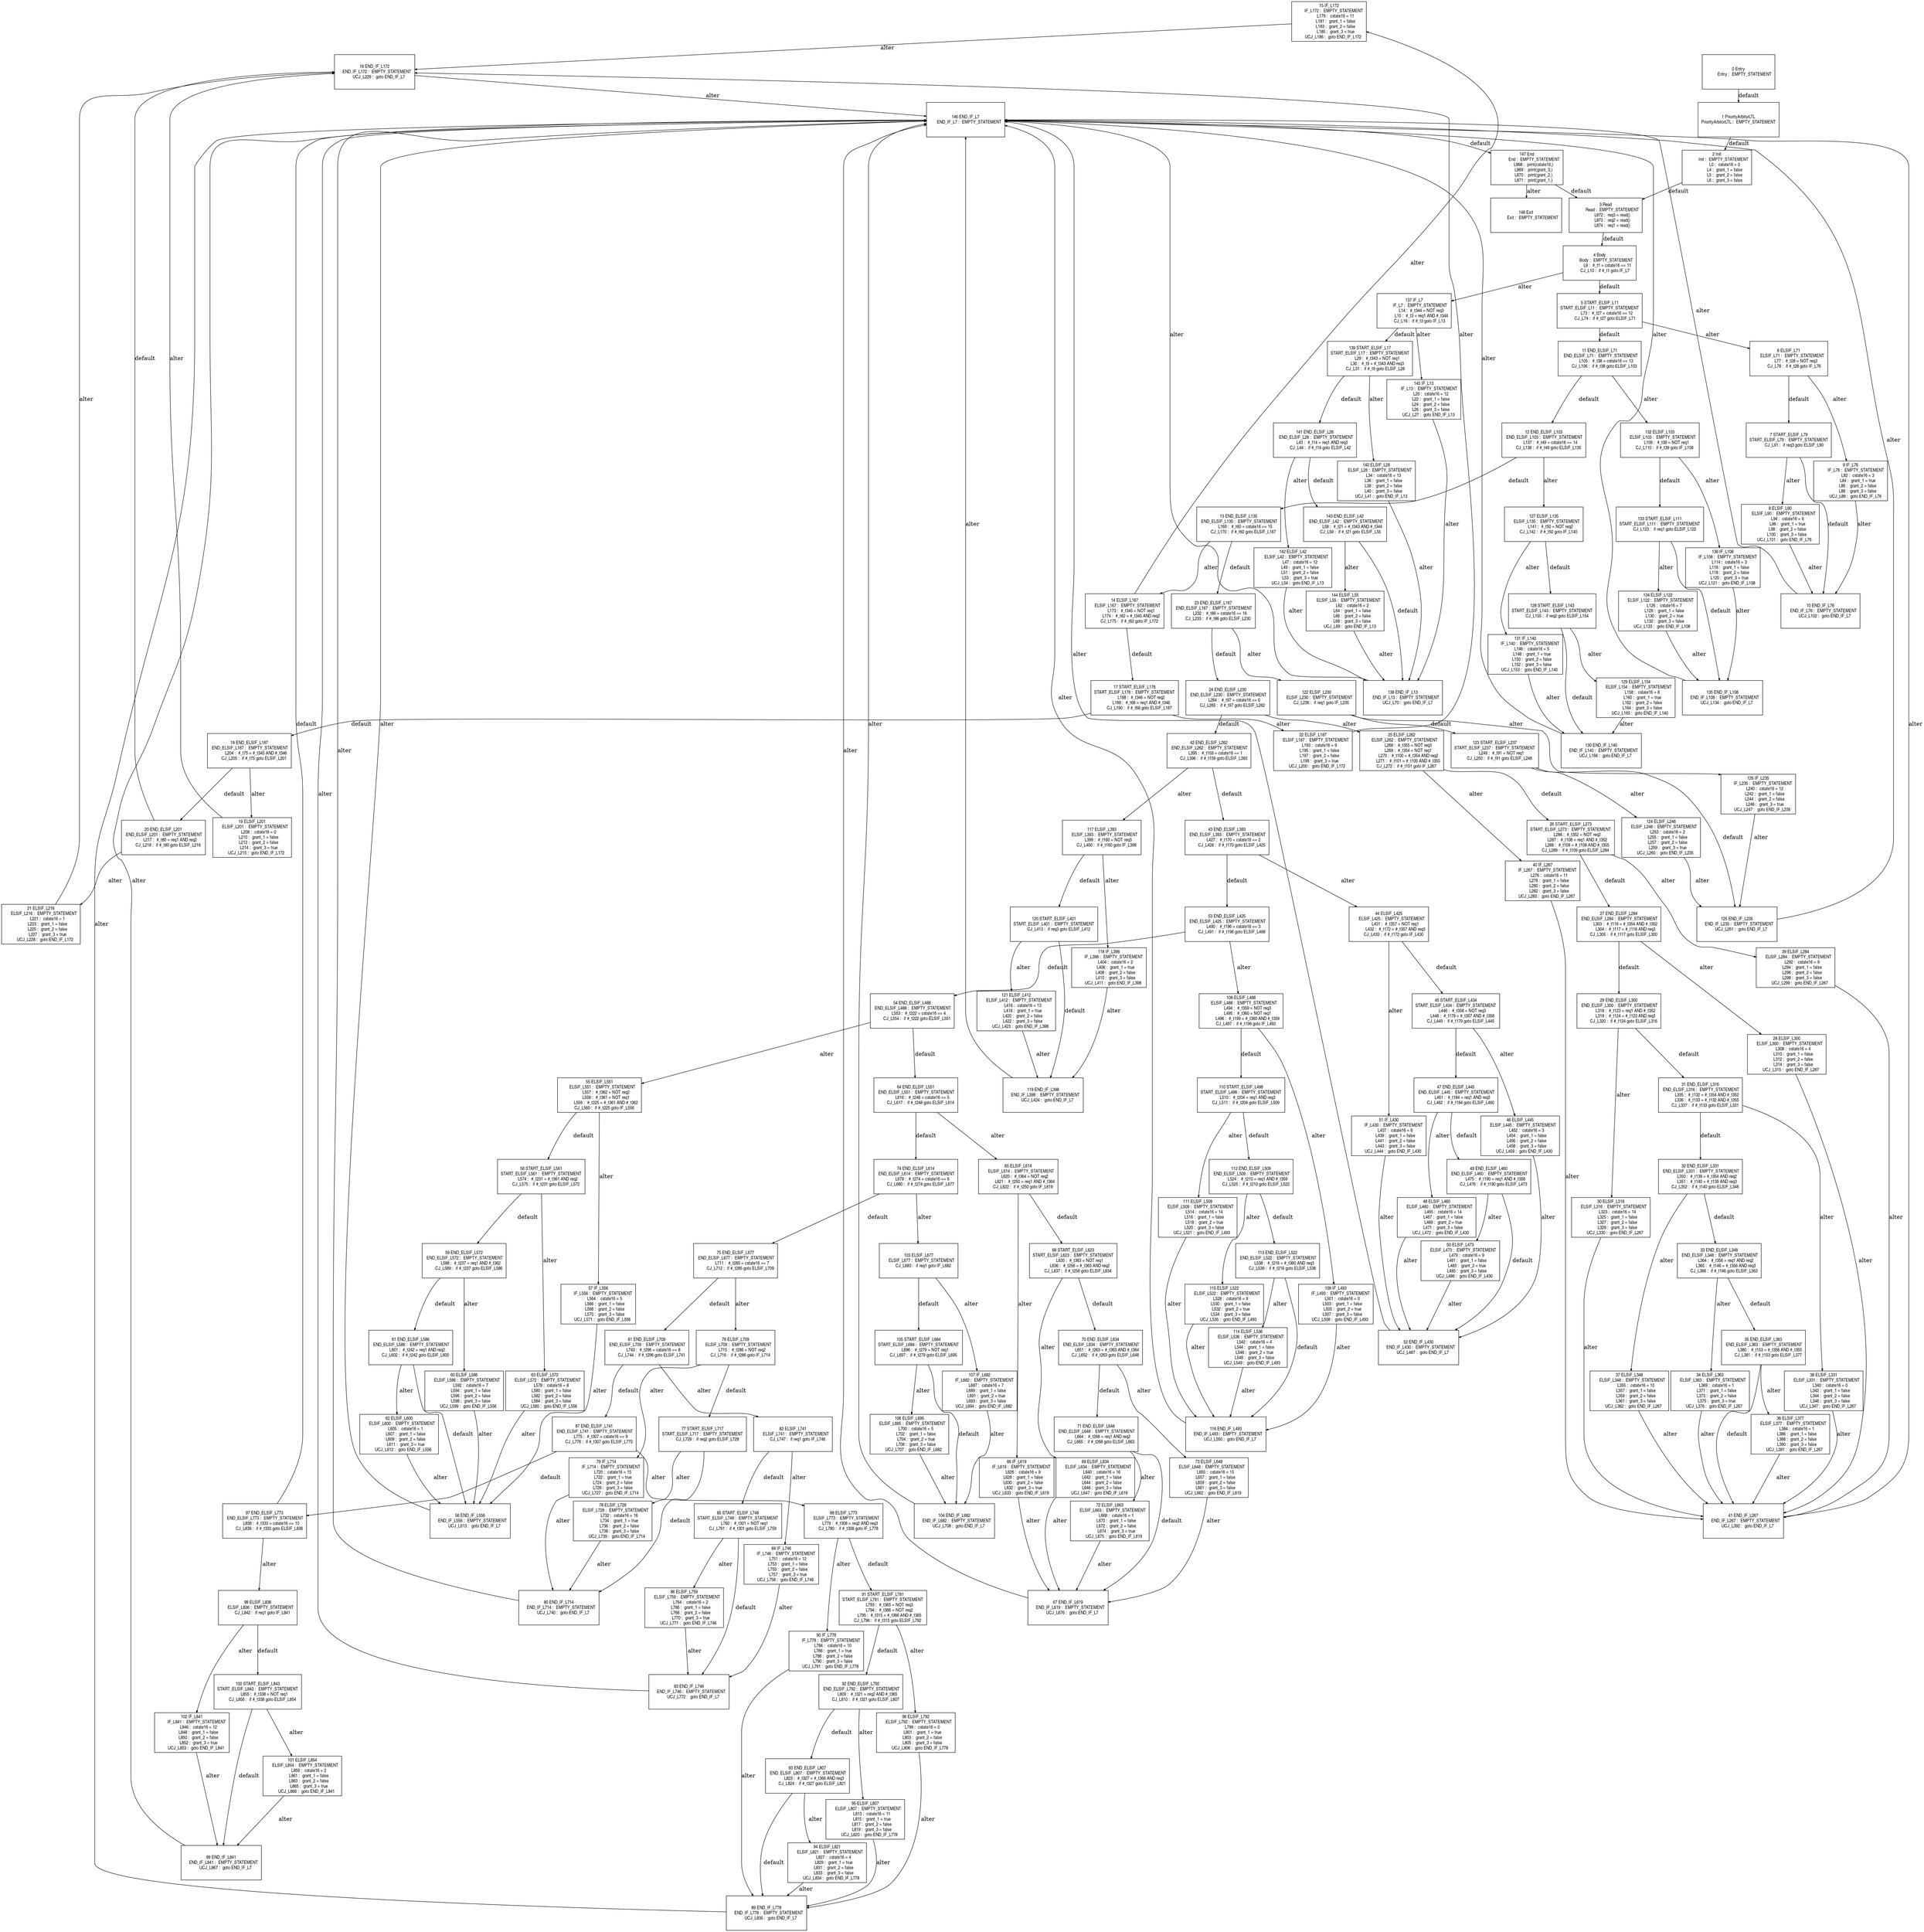 digraph G {
  ranksep=.25;
  edge [arrowsize=.5]
  node [shape=rectangle, fontname="ArialNarrow",
        fontsize=12,  height=1.2];
  "15 IF_L172
        IF_L172 :  EMPTY_STATEMENT
           L179 :  cstate16 = 11
           L181 :  grant_1 = false
           L183 :  grant_2 = false
           L185 :  grant_3 = true
       UCJ_L186 :  goto END_IF_L172
"; "80 END_IF_L714
    END_IF_L714 :  EMPTY_STATEMENT
       UCJ_L740 :  goto END_IF_L7
"; "88 ELSIF_L773
     ELSIF_L773 :  EMPTY_STATEMENT
           L779 :  #_t308 = req2 AND req3
        CJ_L780 :  if #_t308 goto IF_L778
"; "144 ELSIF_L55
      ELSIF_L55 :  EMPTY_STATEMENT
            L62 :  cstate16 = 2
            L64 :  grant_1 = false
            L66 :  grant_2 = false
            L68 :  grant_3 = false
        UCJ_L69 :  goto END_IF_L13
"; "8 ELSIF_L90
      ELSIF_L90 :  EMPTY_STATEMENT
            L94 :  cstate16 = 6
            L96 :  grant_1 = true
            L98 :  grant_2 = false
           L100 :  grant_3 = false
       UCJ_L101 :  goto END_IF_L76
"; "55 ELSIF_L551
     ELSIF_L551 :  EMPTY_STATEMENT
           L557 :  #_t362 = NOT req2
           L558 :  #_t361 = NOT req1
           L559 :  #_t225 = #_t361 AND #_t362
        CJ_L560 :  if #_t225 goto IF_L556
"; "126 IF_L235
        IF_L235 :  EMPTY_STATEMENT
           L240 :  cstate16 = 12
           L242 :  grant_1 = false
           L244 :  grant_2 = false
           L246 :  grant_3 = true
       UCJ_L247 :  goto END_IF_L235
"; "65 ELSIF_L614
     ELSIF_L614 :  EMPTY_STATEMENT
           L620 :  #_t364 = NOT req2
           L621 :  #_t250 = req1 AND #_t364
        CJ_L622 :  if #_t250 goto IF_L619
"; "71 END_ELSIF_L648
 END_ELSIF_L648 :  EMPTY_STATEMENT
           L664 :  #_t268 = req1 AND req2
        CJ_L665 :  if #_t268 goto ELSIF_L663
"; "77 START_ELSIF_L717
START_ELSIF_L717 :  EMPTY_STATEMENT
        CJ_L729 :  if req2 goto ELSIF_L728
"; "129 ELSIF_L154
     ELSIF_L154 :  EMPTY_STATEMENT
           L158 :  cstate16 = 8
           L160 :  grant_1 = true
           L162 :  grant_2 = false
           L164 :  grant_3 = false
       UCJ_L165 :  goto END_IF_L140
"; "96 ELSIF_L792
     ELSIF_L792 :  EMPTY_STATEMENT
           L799 :  cstate16 = 0
           L801 :  grant_1 = true
           L803 :  grant_2 = false
           L805 :  grant_3 = false
       UCJ_L806 :  goto END_IF_L778
"; "43 END_ELSIF_L393
 END_ELSIF_L393 :  EMPTY_STATEMENT
           L427 :  #_t170 = cstate16 == 2
        CJ_L428 :  if #_t170 goto ELSIF_L425
"; "139 START_ELSIF_L17
START_ELSIF_L17 :  EMPTY_STATEMENT
            L29 :  #_t343 = NOT req1
            L30 :  #_t9 = #_t343 AND req3
         CJ_L31 :  if #_t9 goto ELSIF_L28
"; "70 END_ELSIF_L634
 END_ELSIF_L634 :  EMPTY_STATEMENT
           L651 :  #_t263 = #_t363 AND #_t364
        CJ_L652 :  if #_t263 goto ELSIF_L648
"; "147 End
            End :  EMPTY_STATEMENT
           L868 :  print(cstate16,)
           L869 :  print(grant_3,)
           L870 :  print(grant_2,)
           L871 :  print(grant_1,)
"; "134 ELSIF_L122
     ELSIF_L122 :  EMPTY_STATEMENT
           L126 :  cstate16 = 7
           L128 :  grant_1 = false
           L130 :  grant_2 = true
           L132 :  grant_3 = false
       UCJ_L133 :  goto END_IF_L108
"; "135 END_IF_L108
    END_IF_L108 :  EMPTY_STATEMENT
       UCJ_L134 :  goto END_IF_L7
"; "53 END_ELSIF_L425
 END_ELSIF_L425 :  EMPTY_STATEMENT
           L490 :  #_t196 = cstate16 == 3
        CJ_L491 :  if #_t196 goto ELSIF_L488
"; "64 END_ELSIF_L551
 END_ELSIF_L551 :  EMPTY_STATEMENT
           L616 :  #_t248 = cstate16 == 5
        CJ_L617 :  if #_t248 goto ELSIF_L614
"; "97 END_ELSIF_L773
 END_ELSIF_L773 :  EMPTY_STATEMENT
           L838 :  #_t333 = cstate16 == 10
        CJ_L839 :  if #_t333 goto ELSIF_L836
"; "93 END_ELSIF_L807
 END_ELSIF_L807 :  EMPTY_STATEMENT
           L823 :  #_t327 = #_t366 AND req3
        CJ_L824 :  if #_t327 goto ELSIF_L821
"; "100 START_ELSIF_L843
START_ELSIF_L843 :  EMPTY_STATEMENT
           L855 :  #_t338 = NOT req1
        CJ_L856 :  if #_t338 goto ELSIF_L854
"; "13 END_ELSIF_L135
 END_ELSIF_L135 :  EMPTY_STATEMENT
           L169 :  #_t60 = cstate16 == 15
        CJ_L170 :  if #_t60 goto ELSIF_L167
"; "59 END_ELSIF_L572
 END_ELSIF_L572 :  EMPTY_STATEMENT
           L588 :  #_t237 = req1 AND #_t362
        CJ_L589 :  if #_t237 goto ELSIF_L586
"; "25 ELSIF_L262
     ELSIF_L262 :  EMPTY_STATEMENT
           L268 :  #_t355 = NOT req3
           L269 :  #_t354 = NOT req1
           L270 :  #_t100 = #_t354 AND req2
           L271 :  #_t101 = #_t100 AND #_t355
        CJ_L272 :  if #_t101 goto IF_L267
"; "23 END_ELSIF_L167
 END_ELSIF_L167 :  EMPTY_STATEMENT
           L232 :  #_t86 = cstate16 == 16
        CJ_L233 :  if #_t86 goto ELSIF_L230
"; "67 END_IF_L619
    END_IF_L619 :  EMPTY_STATEMENT
       UCJ_L676 :  goto END_IF_L7
"; "60 ELSIF_L586
     ELSIF_L586 :  EMPTY_STATEMENT
           L592 :  cstate16 = 7
           L594 :  grant_1 = false
           L596 :  grant_2 = false
           L598 :  grant_3 = false
       UCJ_L599 :  goto END_IF_L556
"; "39 ELSIF_L284
     ELSIF_L284 :  EMPTY_STATEMENT
           L292 :  cstate16 = 9
           L294 :  grant_1 = false
           L296 :  grant_2 = false
           L298 :  grant_3 = false
       UCJ_L299 :  goto END_IF_L267
"; "85 START_ELSIF_L748
START_ELSIF_L748 :  EMPTY_STATEMENT
           L760 :  #_t301 = NOT req1
        CJ_L761 :  if #_t301 goto ELSIF_L759
"; "103 ELSIF_L677
     ELSIF_L677 :  EMPTY_STATEMENT
        CJ_L683 :  if req1 goto IF_L682
"; "37 ELSIF_L348
     ELSIF_L348 :  EMPTY_STATEMENT
           L355 :  cstate16 = 10
           L357 :  grant_1 = false
           L359 :  grant_2 = false
           L361 :  grant_3 = false
       UCJ_L362 :  goto END_IF_L267
"; "113 END_ELSIF_L522
 END_ELSIF_L522 :  EMPTY_STATEMENT
           L538 :  #_t216 = #_t360 AND req3
        CJ_L539 :  if #_t216 goto ELSIF_L536
"; "90 IF_L778
        IF_L778 :  EMPTY_STATEMENT
           L784 :  cstate16 = 10
           L786 :  grant_1 = true
           L788 :  grant_2 = false
           L790 :  grant_3 = false
       UCJ_L791 :  goto END_IF_L778
"; "0 Entry
          Entry :  EMPTY_STATEMENT
"; "120 START_ELSIF_L401
START_ELSIF_L401 :  EMPTY_STATEMENT
        CJ_L413 :  if req3 goto ELSIF_L412
"; "123 START_ELSIF_L237
START_ELSIF_L237 :  EMPTY_STATEMENT
           L249 :  #_t91 = NOT req1
        CJ_L250 :  if #_t91 goto ELSIF_L248
"; "124 ELSIF_L248
     ELSIF_L248 :  EMPTY_STATEMENT
           L253 :  cstate16 = 2
           L255 :  grant_1 = false
           L257 :  grant_2 = false
           L259 :  grant_3 = true
       UCJ_L260 :  goto END_IF_L235
"; "7 START_ELSIF_L79
START_ELSIF_L79 :  EMPTY_STATEMENT
         CJ_L91 :  if req3 goto ELSIF_L90
"; "142 ELSIF_L42
      ELSIF_L42 :  EMPTY_STATEMENT
            L47 :  cstate16 = 12
            L49 :  grant_1 = false
            L51 :  grant_2 = false
            L53 :  grant_3 = true
        UCJ_L54 :  goto END_IF_L13
"; "51 IF_L430
        IF_L430 :  EMPTY_STATEMENT
           L437 :  cstate16 = 6
           L439 :  grant_1 = false
           L441 :  grant_2 = false
           L443 :  grant_3 = false
       UCJ_L444 :  goto END_IF_L430
"; "87 END_ELSIF_L741
 END_ELSIF_L741 :  EMPTY_STATEMENT
           L775 :  #_t307 = cstate16 == 9
        CJ_L776 :  if #_t307 goto ELSIF_L773
"; "1 PriorityArbitorLTL
PriorityArbitorLTL :  EMPTY_STATEMENT
"; "140 ELSIF_L28
      ELSIF_L28 :  EMPTY_STATEMENT
            L34 :  cstate16 = 13
            L36 :  grant_1 = false
            L38 :  grant_2 = false
            L40 :  grant_3 = false
        UCJ_L41 :  goto END_IF_L13
"; "33 END_ELSIF_L348
 END_ELSIF_L348 :  EMPTY_STATEMENT
           L364 :  #_t356 = req1 AND req2
           L365 :  #_t146 = #_t356 AND req3
        CJ_L366 :  if #_t146 goto ELSIF_L363
"; "34 ELSIF_L363
     ELSIF_L363 :  EMPTY_STATEMENT
           L369 :  cstate16 = 1
           L371 :  grant_1 = false
           L373 :  grant_2 = false
           L375 :  grant_3 = true
       UCJ_L376 :  goto END_IF_L267
"; "73 ELSIF_L648
     ELSIF_L648 :  EMPTY_STATEMENT
           L655 :  cstate16 = 15
           L657 :  grant_1 = false
           L659 :  grant_2 = false
           L661 :  grant_3 = false
       UCJ_L662 :  goto END_IF_L619
"; "31 END_ELSIF_L316
 END_ELSIF_L316 :  EMPTY_STATEMENT
           L335 :  #_t132 = #_t354 AND #_t352
           L336 :  #_t133 = #_t132 AND #_t355
        CJ_L337 :  if #_t133 goto ELSIF_L331
"; "117 ELSIF_L393
     ELSIF_L393 :  EMPTY_STATEMENT
           L399 :  #_t160 = NOT req3
        CJ_L400 :  if #_t160 goto IF_L398
"; "47 END_ELSIF_L445
 END_ELSIF_L445 :  EMPTY_STATEMENT
           L461 :  #_t184 = req1 AND req3
        CJ_L462 :  if #_t184 goto ELSIF_L460
"; "108 ELSIF_L488
     ELSIF_L488 :  EMPTY_STATEMENT
           L494 :  #_t359 = NOT req3
           L495 :  #_t360 = NOT req1
           L496 :  #_t199 = #_t360 AND #_t359
        CJ_L497 :  if #_t199 goto IF_L493
"; "4 Body
           Body :  EMPTY_STATEMENT
             L9 :  #_t1 = cstate16 == 11
         CJ_L10 :  if #_t1 goto IF_L7
"; "146 END_IF_L7
      END_IF_L7 :  EMPTY_STATEMENT
"; "109 IF_L493
        IF_L493 :  EMPTY_STATEMENT
           L501 :  cstate16 = 0
           L503 :  grant_1 = false
           L505 :  grant_2 = true
           L507 :  grant_3 = false
       UCJ_L508 :  goto END_IF_L493
"; "79 IF_L714
        IF_L714 :  EMPTY_STATEMENT
           L720 :  cstate16 = 15
           L722 :  grant_1 = true
           L724 :  grant_2 = false
           L726 :  grant_3 = false
       UCJ_L727 :  goto END_IF_L714
"; "49 END_ELSIF_L460
 END_ELSIF_L460 :  EMPTY_STATEMENT
           L475 :  #_t190 = req1 AND #_t358
        CJ_L476 :  if #_t190 goto ELSIF_L473
"; "133 START_ELSIF_L111
START_ELSIF_L111 :  EMPTY_STATEMENT
        CJ_L123 :  if req1 goto ELSIF_L122
"; "105 START_ELSIF_L684
START_ELSIF_L684 :  EMPTY_STATEMENT
           L696 :  #_t279 = NOT req1
        CJ_L697 :  if #_t279 goto ELSIF_L695
"; "12 END_ELSIF_L103
 END_ELSIF_L103 :  EMPTY_STATEMENT
           L137 :  #_t49 = cstate16 == 14
        CJ_L138 :  if #_t49 goto ELSIF_L135
"; "48 ELSIF_L460
     ELSIF_L460 :  EMPTY_STATEMENT
           L465 :  cstate16 = 14
           L467 :  grant_1 = false
           L469 :  grant_2 = true
           L471 :  grant_3 = false
       UCJ_L472 :  goto END_IF_L430
"; "45 START_ELSIF_L434
START_ELSIF_L434 :  EMPTY_STATEMENT
           L446 :  #_t358 = NOT req3
           L448 :  #_t179 = #_t357 AND #_t358
        CJ_L449 :  if #_t179 goto ELSIF_L445
"; "91 START_ELSIF_L781
START_ELSIF_L781 :  EMPTY_STATEMENT
           L793 :  #_t365 = NOT req3
           L794 :  #_t366 = NOT req2
           L795 :  #_t315 = #_t366 AND #_t365
        CJ_L796 :  if #_t315 goto ELSIF_L792
"; "143 END_ELSIF_L42
  END_ELSIF_L42 :  EMPTY_STATEMENT
            L58 :  #_t21 = #_t343 AND #_t344
         CJ_L59 :  if #_t21 goto ELSIF_L55
"; "148 Exit
           Exit :  EMPTY_STATEMENT
"; "61 END_ELSIF_L586
 END_ELSIF_L586 :  EMPTY_STATEMENT
           L601 :  #_t242 = req1 AND req2
        CJ_L602 :  if #_t242 goto ELSIF_L600
"; "22 ELSIF_L187
     ELSIF_L187 :  EMPTY_STATEMENT
           L193 :  cstate16 = 9
           L195 :  grant_1 = false
           L197 :  grant_2 = false
           L199 :  grant_3 = true
       UCJ_L200 :  goto END_IF_L172
"; "2 Init
           Init :  EMPTY_STATEMENT
             L0 :  cstate16 = 0
             L4 :  grant_1 = false
             L5 :  grant_2 = false
             L6 :  grant_3 = false
"; "101 ELSIF_L854
     ELSIF_L854 :  EMPTY_STATEMENT
           L859 :  cstate16 = 2
           L861 :  grant_1 = false
           L863 :  grant_2 = false
           L865 :  grant_3 = true
       UCJ_L866 :  goto END_IF_L841
"; "82 ELSIF_L741
     ELSIF_L741 :  EMPTY_STATEMENT
        CJ_L747 :  if req1 goto IF_L746
"; "128 START_ELSIF_L143
START_ELSIF_L143 :  EMPTY_STATEMENT
        CJ_L155 :  if req2 goto ELSIF_L154
"; "95 ELSIF_L807
     ELSIF_L807 :  EMPTY_STATEMENT
           L813 :  cstate16 = 11
           L815 :  grant_1 = true
           L817 :  grant_2 = false
           L819 :  grant_3 = false
       UCJ_L820 :  goto END_IF_L778
"; "99 END_IF_L841
    END_IF_L841 :  EMPTY_STATEMENT
       UCJ_L867 :  goto END_IF_L7
"; "127 ELSIF_L135
     ELSIF_L135 :  EMPTY_STATEMENT
           L141 :  #_t50 = NOT req2
        CJ_L142 :  if #_t50 goto IF_L140
"; "29 END_ELSIF_L300
 END_ELSIF_L300 :  EMPTY_STATEMENT
           L318 :  #_t123 = req1 AND #_t352
           L319 :  #_t124 = #_t123 AND req3
        CJ_L320 :  if #_t124 goto ELSIF_L316
"; "86 ELSIF_L759
     ELSIF_L759 :  EMPTY_STATEMENT
           L764 :  cstate16 = 2
           L766 :  grant_1 = false
           L768 :  grant_2 = false
           L770 :  grant_3 = true
       UCJ_L771 :  goto END_IF_L746
"; "138 END_IF_L13
     END_IF_L13 :  EMPTY_STATEMENT
        UCJ_L70 :  goto END_IF_L7
"; "119 END_IF_L398
    END_IF_L398 :  EMPTY_STATEMENT
       UCJ_L424 :  goto END_IF_L7
"; "58 START_ELSIF_L561
START_ELSIF_L561 :  EMPTY_STATEMENT
           L574 :  #_t231 = #_t361 AND req2
        CJ_L575 :  if #_t231 goto ELSIF_L572
"; "16 END_IF_L172
    END_IF_L172 :  EMPTY_STATEMENT
       UCJ_L229 :  goto END_IF_L7
"; "14 ELSIF_L167
     ELSIF_L167 :  EMPTY_STATEMENT
           L173 :  #_t345 = NOT req1
           L174 :  #_t62 = #_t345 AND req2
        CJ_L175 :  if #_t62 goto IF_L172
"; "114 ELSIF_L536
     ELSIF_L536 :  EMPTY_STATEMENT
           L542 :  cstate16 = 4
           L544 :  grant_1 = false
           L546 :  grant_2 = true
           L548 :  grant_3 = false
       UCJ_L549 :  goto END_IF_L493
"; "72 ELSIF_L663
     ELSIF_L663 :  EMPTY_STATEMENT
           L668 :  cstate16 = 1
           L670 :  grant_1 = false
           L672 :  grant_2 = false
           L674 :  grant_3 = true
       UCJ_L675 :  goto END_IF_L619
"; "106 ELSIF_L695
     ELSIF_L695 :  EMPTY_STATEMENT
           L700 :  cstate16 = 5
           L702 :  grant_1 = false
           L704 :  grant_2 = true
           L706 :  grant_3 = false
       UCJ_L707 :  goto END_IF_L682
"; "17 START_ELSIF_L176
START_ELSIF_L176 :  EMPTY_STATEMENT
           L188 :  #_t346 = NOT req2
           L189 :  #_t68 = req1 AND #_t346
        CJ_L190 :  if #_t68 goto ELSIF_L187
"; "28 ELSIF_L300
     ELSIF_L300 :  EMPTY_STATEMENT
           L308 :  cstate16 = 4
           L310 :  grant_1 = false
           L312 :  grant_2 = false
           L314 :  grant_3 = false
       UCJ_L315 :  goto END_IF_L267
"; "107 IF_L682
        IF_L682 :  EMPTY_STATEMENT
           L687 :  cstate16 = 7
           L689 :  grant_1 = false
           L691 :  grant_2 = true
           L693 :  grant_3 = false
       UCJ_L694 :  goto END_IF_L682
"; "130 END_IF_L140
    END_IF_L140 :  EMPTY_STATEMENT
       UCJ_L166 :  goto END_IF_L7
"; "44 ELSIF_L425
     ELSIF_L425 :  EMPTY_STATEMENT
           L431 :  #_t357 = NOT req1
           L432 :  #_t172 = #_t357 AND req3
        CJ_L433 :  if #_t172 goto IF_L430
"; "111 ELSIF_L509
     ELSIF_L509 :  EMPTY_STATEMENT
           L514 :  cstate16 = 14
           L516 :  grant_1 = false
           L518 :  grant_2 = true
           L520 :  grant_3 = false
       UCJ_L521 :  goto END_IF_L493
"; "42 END_ELSIF_L262
 END_ELSIF_L262 :  EMPTY_STATEMENT
           L395 :  #_t159 = cstate16 == 1
        CJ_L396 :  if #_t159 goto ELSIF_L393
"; "18 END_ELSIF_L187
 END_ELSIF_L187 :  EMPTY_STATEMENT
           L204 :  #_t75 = #_t345 AND #_t346
        CJ_L205 :  if #_t75 goto ELSIF_L201
"; "24 END_ELSIF_L230
 END_ELSIF_L230 :  EMPTY_STATEMENT
           L264 :  #_t97 = cstate16 == 0
        CJ_L265 :  if #_t97 goto ELSIF_L262
"; "78 ELSIF_L728
     ELSIF_L728 :  EMPTY_STATEMENT
           L732 :  cstate16 = 16
           L734 :  grant_1 = true
           L736 :  grant_2 = false
           L738 :  grant_3 = false
       UCJ_L739 :  goto END_IF_L714
"; "122 ELSIF_L230
     ELSIF_L230 :  EMPTY_STATEMENT
        CJ_L236 :  if req1 goto IF_L235
"; "50 ELSIF_L473
     ELSIF_L473 :  EMPTY_STATEMENT
           L479 :  cstate16 = 9
           L481 :  grant_1 = false
           L483 :  grant_2 = true
           L485 :  grant_3 = false
       UCJ_L486 :  goto END_IF_L430
"; "75 END_ELSIF_L677
 END_ELSIF_L677 :  EMPTY_STATEMENT
           L711 :  #_t285 = cstate16 == 7
        CJ_L712 :  if #_t285 goto ELSIF_L709
"; "141 END_ELSIF_L28
  END_ELSIF_L28 :  EMPTY_STATEMENT
            L43 :  #_t14 = req1 AND req3
         CJ_L44 :  if #_t14 goto ELSIF_L42
"; "57 IF_L556
        IF_L556 :  EMPTY_STATEMENT
           L564 :  cstate16 = 5
           L566 :  grant_1 = false
           L568 :  grant_2 = false
           L570 :  grant_3 = false
       UCJ_L571 :  goto END_IF_L556
"; "102 IF_L841
        IF_L841 :  EMPTY_STATEMENT
           L846 :  cstate16 = 12
           L848 :  grant_1 = false
           L850 :  grant_2 = false
           L852 :  grant_3 = true
       UCJ_L853 :  goto END_IF_L841
"; "11 END_ELSIF_L71
  END_ELSIF_L71 :  EMPTY_STATEMENT
           L105 :  #_t38 = cstate16 == 13
        CJ_L106 :  if #_t38 goto ELSIF_L103
"; "118 IF_L398
        IF_L398 :  EMPTY_STATEMENT
           L404 :  cstate16 = 2
           L406 :  grant_1 = true
           L408 :  grant_2 = false
           L410 :  grant_3 = false
       UCJ_L411 :  goto END_IF_L398
"; "6 ELSIF_L71
      ELSIF_L71 :  EMPTY_STATEMENT
            L77 :  #_t28 = NOT req3
         CJ_L78 :  if #_t28 goto IF_L76
"; "19 ELSIF_L201
     ELSIF_L201 :  EMPTY_STATEMENT
           L208 :  cstate16 = 0
           L210 :  grant_1 = false
           L212 :  grant_2 = false
           L214 :  grant_3 = true
       UCJ_L215 :  goto END_IF_L172
"; "20 END_ELSIF_L201
 END_ELSIF_L201 :  EMPTY_STATEMENT
           L217 :  #_t80 = req1 AND req2
        CJ_L218 :  if #_t80 goto ELSIF_L216
"; "83 END_IF_L746
    END_IF_L746 :  EMPTY_STATEMENT
       UCJ_L772 :  goto END_IF_L7
"; "9 IF_L76
         IF_L76 :  EMPTY_STATEMENT
            L82 :  cstate16 = 3
            L84 :  grant_1 = true
            L86 :  grant_2 = false
            L88 :  grant_3 = false
        UCJ_L89 :  goto END_IF_L76
"; "112 END_ELSIF_L509
 END_ELSIF_L509 :  EMPTY_STATEMENT
           L524 :  #_t210 = req1 AND #_t359
        CJ_L525 :  if #_t210 goto ELSIF_L522
"; "137 IF_L7
          IF_L7 :  EMPTY_STATEMENT
            L14 :  #_t344 = NOT req3
            L15 :  #_t3 = req1 AND #_t344
         CJ_L16 :  if #_t3 goto IF_L13
"; "40 IF_L267
        IF_L267 :  EMPTY_STATEMENT
           L276 :  cstate16 = 11
           L278 :  grant_1 = false
           L280 :  grant_2 = false
           L282 :  grant_3 = false
       UCJ_L283 :  goto END_IF_L267
"; "52 END_IF_L430
    END_IF_L430 :  EMPTY_STATEMENT
       UCJ_L487 :  goto END_IF_L7
"; "35 END_ELSIF_L363
 END_ELSIF_L363 :  EMPTY_STATEMENT
           L380 :  #_t153 = #_t356 AND #_t355
        CJ_L381 :  if #_t153 goto ELSIF_L377
"; "5 START_ELSIF_L11
START_ELSIF_L11 :  EMPTY_STATEMENT
            L73 :  #_t27 = cstate16 == 12
         CJ_L74 :  if #_t27 goto ELSIF_L71
"; "41 END_IF_L267
    END_IF_L267 :  EMPTY_STATEMENT
       UCJ_L392 :  goto END_IF_L7
"; "92 END_ELSIF_L792
 END_ELSIF_L792 :  EMPTY_STATEMENT
           L809 :  #_t321 = req2 AND #_t365
        CJ_L810 :  if #_t321 goto ELSIF_L807
"; "94 ELSIF_L821
     ELSIF_L821 :  EMPTY_STATEMENT
           L827 :  cstate16 = 4
           L829 :  grant_1 = true
           L831 :  grant_2 = false
           L833 :  grant_3 = false
       UCJ_L834 :  goto END_IF_L778
"; "68 START_ELSIF_L623
START_ELSIF_L623 :  EMPTY_STATEMENT
           L635 :  #_t363 = NOT req1
           L636 :  #_t256 = #_t363 AND req2
        CJ_L637 :  if #_t256 goto ELSIF_L634
"; "110 START_ELSIF_L498
START_ELSIF_L498 :  EMPTY_STATEMENT
           L510 :  #_t204 = req1 AND req3
        CJ_L511 :  if #_t204 goto ELSIF_L509
"; "74 END_ELSIF_L614
 END_ELSIF_L614 :  EMPTY_STATEMENT
           L679 :  #_t274 = cstate16 == 6
        CJ_L680 :  if #_t274 goto ELSIF_L677
"; "98 ELSIF_L836
     ELSIF_L836 :  EMPTY_STATEMENT
        CJ_L842 :  if req1 goto IF_L841
"; "38 ELSIF_L331
     ELSIF_L331 :  EMPTY_STATEMENT
           L340 :  cstate16 = 0
           L342 :  grant_1 = false
           L344 :  grant_2 = false
           L346 :  grant_3 = false
       UCJ_L347 :  goto END_IF_L267
"; "56 END_IF_L556
    END_IF_L556 :  EMPTY_STATEMENT
       UCJ_L613 :  goto END_IF_L7
"; "131 IF_L140
        IF_L140 :  EMPTY_STATEMENT
           L146 :  cstate16 = 5
           L148 :  grant_1 = true
           L150 :  grant_2 = false
           L152 :  grant_3 = false
       UCJ_L153 :  goto END_IF_L140
"; "62 ELSIF_L600
     ELSIF_L600 :  EMPTY_STATEMENT
           L605 :  cstate16 = 1
           L607 :  grant_1 = false
           L609 :  grant_2 = false
           L611 :  grant_3 = true
       UCJ_L612 :  goto END_IF_L556
"; "27 END_ELSIF_L284
 END_ELSIF_L284 :  EMPTY_STATEMENT
           L303 :  #_t116 = #_t354 AND #_t352
           L304 :  #_t117 = #_t116 AND req3
        CJ_L305 :  if #_t117 goto ELSIF_L300
"; "84 IF_L746
        IF_L746 :  EMPTY_STATEMENT
           L751 :  cstate16 = 12
           L753 :  grant_1 = false
           L755 :  grant_2 = false
           L757 :  grant_3 = true
       UCJ_L758 :  goto END_IF_L746
"; "3 Read
           Read :  EMPTY_STATEMENT
           L872 :  req3 = read()
           L873 :  req2 = read()
           L874 :  req1 = read()
"; "66 IF_L619
        IF_L619 :  EMPTY_STATEMENT
           L626 :  cstate16 = 9
           L628 :  grant_1 = false
           L630 :  grant_2 = false
           L632 :  grant_3 = true
       UCJ_L633 :  goto END_IF_L619
"; "36 ELSIF_L377
     ELSIF_L377 :  EMPTY_STATEMENT
           L384 :  cstate16 = 1
           L386 :  grant_1 = false
           L388 :  grant_2 = false
           L390 :  grant_3 = false
       UCJ_L391 :  goto END_IF_L267
"; "69 ELSIF_L634
     ELSIF_L634 :  EMPTY_STATEMENT
           L640 :  cstate16 = 16
           L642 :  grant_1 = false
           L644 :  grant_2 = false
           L646 :  grant_3 = false
       UCJ_L647 :  goto END_IF_L619
"; "104 END_IF_L682
    END_IF_L682 :  EMPTY_STATEMENT
       UCJ_L708 :  goto END_IF_L7
"; "125 END_IF_L235
    END_IF_L235 :  EMPTY_STATEMENT
       UCJ_L261 :  goto END_IF_L7
"; "46 ELSIF_L445
     ELSIF_L445 :  EMPTY_STATEMENT
           L452 :  cstate16 = 3
           L454 :  grant_1 = false
           L456 :  grant_2 = false
           L458 :  grant_3 = false
       UCJ_L459 :  goto END_IF_L430
"; "136 IF_L108
        IF_L108 :  EMPTY_STATEMENT
           L114 :  cstate16 = 3
           L116 :  grant_1 = false
           L118 :  grant_2 = false
           L120 :  grant_3 = true
       UCJ_L121 :  goto END_IF_L108
"; "54 END_ELSIF_L488
 END_ELSIF_L488 :  EMPTY_STATEMENT
           L553 :  #_t222 = cstate16 == 4
        CJ_L554 :  if #_t222 goto ELSIF_L551
"; "30 ELSIF_L316
     ELSIF_L316 :  EMPTY_STATEMENT
           L323 :  cstate16 = 14
           L325 :  grant_1 = false
           L327 :  grant_2 = false
           L329 :  grant_3 = false
       UCJ_L330 :  goto END_IF_L267
"; "32 END_ELSIF_L331
 END_ELSIF_L331 :  EMPTY_STATEMENT
           L350 :  #_t139 = #_t354 AND req2
           L351 :  #_t140 = #_t139 AND req3
        CJ_L352 :  if #_t140 goto ELSIF_L348
"; "76 ELSIF_L709
     ELSIF_L709 :  EMPTY_STATEMENT
           L715 :  #_t286 = NOT req2
        CJ_L716 :  if #_t286 goto IF_L714
"; "81 END_ELSIF_L709
 END_ELSIF_L709 :  EMPTY_STATEMENT
           L743 :  #_t296 = cstate16 == 8
        CJ_L744 :  if #_t296 goto ELSIF_L741
"; "116 END_IF_L493
    END_IF_L493 :  EMPTY_STATEMENT
       UCJ_L550 :  goto END_IF_L7
"; "115 ELSIF_L522
     ELSIF_L522 :  EMPTY_STATEMENT
           L528 :  cstate16 = 9
           L530 :  grant_1 = false
           L532 :  grant_2 = true
           L534 :  grant_3 = false
       UCJ_L535 :  goto END_IF_L493
"; "63 ELSIF_L572
     ELSIF_L572 :  EMPTY_STATEMENT
           L578 :  cstate16 = 8
           L580 :  grant_1 = false
           L582 :  grant_2 = false
           L584 :  grant_3 = false
       UCJ_L585 :  goto END_IF_L556
"; "132 ELSIF_L103
     ELSIF_L103 :  EMPTY_STATEMENT
           L109 :  #_t39 = NOT req1
        CJ_L110 :  if #_t39 goto IF_L108
"; "121 ELSIF_L412
     ELSIF_L412 :  EMPTY_STATEMENT
           L416 :  cstate16 = 13
           L418 :  grant_1 = true
           L420 :  grant_2 = false
           L422 :  grant_3 = false
       UCJ_L423 :  goto END_IF_L398
"; "145 IF_L13
         IF_L13 :  EMPTY_STATEMENT
            L20 :  cstate16 = 12
            L22 :  grant_1 = false
            L24 :  grant_2 = false
            L26 :  grant_3 = false
        UCJ_L27 :  goto END_IF_L13
"; "26 START_ELSIF_L273
START_ELSIF_L273 :  EMPTY_STATEMENT
           L286 :  #_t352 = NOT req2
           L287 :  #_t108 = req1 AND #_t352
           L288 :  #_t109 = #_t108 AND #_t355
        CJ_L289 :  if #_t109 goto ELSIF_L284
"; "21 ELSIF_L216
     ELSIF_L216 :  EMPTY_STATEMENT
           L221 :  cstate16 = 1
           L223 :  grant_1 = false
           L225 :  grant_2 = false
           L227 :  grant_3 = true
       UCJ_L228 :  goto END_IF_L172
"; "89 END_IF_L778
    END_IF_L778 :  EMPTY_STATEMENT
       UCJ_L835 :  goto END_IF_L7
"; "10 END_IF_L76
     END_IF_L76 :  EMPTY_STATEMENT
       UCJ_L102 :  goto END_IF_L7
"; 
  "1 PriorityArbitorLTL
PriorityArbitorLTL :  EMPTY_STATEMENT
" -> "2 Init
           Init :  EMPTY_STATEMENT
             L0 :  cstate16 = 0
             L4 :  grant_1 = false
             L5 :  grant_2 = false
             L6 :  grant_3 = false
"  [label="default"];
  "2 Init
           Init :  EMPTY_STATEMENT
             L0 :  cstate16 = 0
             L4 :  grant_1 = false
             L5 :  grant_2 = false
             L6 :  grant_3 = false
" -> "3 Read
           Read :  EMPTY_STATEMENT
           L872 :  req3 = read()
           L873 :  req2 = read()
           L874 :  req1 = read()
"  [label="default"];
  "4 Body
           Body :  EMPTY_STATEMENT
             L9 :  #_t1 = cstate16 == 11
         CJ_L10 :  if #_t1 goto IF_L7
" -> "5 START_ELSIF_L11
START_ELSIF_L11 :  EMPTY_STATEMENT
            L73 :  #_t27 = cstate16 == 12
         CJ_L74 :  if #_t27 goto ELSIF_L71
"  [label="default"];
  "4 Body
           Body :  EMPTY_STATEMENT
             L9 :  #_t1 = cstate16 == 11
         CJ_L10 :  if #_t1 goto IF_L7
" -> "137 IF_L7
          IF_L7 :  EMPTY_STATEMENT
            L14 :  #_t344 = NOT req3
            L15 :  #_t3 = req1 AND #_t344
         CJ_L16 :  if #_t3 goto IF_L13
"  [label="alter"];
  "137 IF_L7
          IF_L7 :  EMPTY_STATEMENT
            L14 :  #_t344 = NOT req3
            L15 :  #_t3 = req1 AND #_t344
         CJ_L16 :  if #_t3 goto IF_L13
" -> "139 START_ELSIF_L17
START_ELSIF_L17 :  EMPTY_STATEMENT
            L29 :  #_t343 = NOT req1
            L30 :  #_t9 = #_t343 AND req3
         CJ_L31 :  if #_t9 goto ELSIF_L28
"  [label="default"];
  "137 IF_L7
          IF_L7 :  EMPTY_STATEMENT
            L14 :  #_t344 = NOT req3
            L15 :  #_t3 = req1 AND #_t344
         CJ_L16 :  if #_t3 goto IF_L13
" -> "145 IF_L13
         IF_L13 :  EMPTY_STATEMENT
            L20 :  cstate16 = 12
            L22 :  grant_1 = false
            L24 :  grant_2 = false
            L26 :  grant_3 = false
        UCJ_L27 :  goto END_IF_L13
"  [label="alter"];
  "145 IF_L13
         IF_L13 :  EMPTY_STATEMENT
            L20 :  cstate16 = 12
            L22 :  grant_1 = false
            L24 :  grant_2 = false
            L26 :  grant_3 = false
        UCJ_L27 :  goto END_IF_L13
" -> "138 END_IF_L13
     END_IF_L13 :  EMPTY_STATEMENT
        UCJ_L70 :  goto END_IF_L7
"  [label="alter"];
  "139 START_ELSIF_L17
START_ELSIF_L17 :  EMPTY_STATEMENT
            L29 :  #_t343 = NOT req1
            L30 :  #_t9 = #_t343 AND req3
         CJ_L31 :  if #_t9 goto ELSIF_L28
" -> "141 END_ELSIF_L28
  END_ELSIF_L28 :  EMPTY_STATEMENT
            L43 :  #_t14 = req1 AND req3
         CJ_L44 :  if #_t14 goto ELSIF_L42
"  [label="default"];
  "139 START_ELSIF_L17
START_ELSIF_L17 :  EMPTY_STATEMENT
            L29 :  #_t343 = NOT req1
            L30 :  #_t9 = #_t343 AND req3
         CJ_L31 :  if #_t9 goto ELSIF_L28
" -> "140 ELSIF_L28
      ELSIF_L28 :  EMPTY_STATEMENT
            L34 :  cstate16 = 13
            L36 :  grant_1 = false
            L38 :  grant_2 = false
            L40 :  grant_3 = false
        UCJ_L41 :  goto END_IF_L13
"  [label="alter"];
  "140 ELSIF_L28
      ELSIF_L28 :  EMPTY_STATEMENT
            L34 :  cstate16 = 13
            L36 :  grant_1 = false
            L38 :  grant_2 = false
            L40 :  grant_3 = false
        UCJ_L41 :  goto END_IF_L13
" -> "138 END_IF_L13
     END_IF_L13 :  EMPTY_STATEMENT
        UCJ_L70 :  goto END_IF_L7
"  [label="alter"];
  "141 END_ELSIF_L28
  END_ELSIF_L28 :  EMPTY_STATEMENT
            L43 :  #_t14 = req1 AND req3
         CJ_L44 :  if #_t14 goto ELSIF_L42
" -> "143 END_ELSIF_L42
  END_ELSIF_L42 :  EMPTY_STATEMENT
            L58 :  #_t21 = #_t343 AND #_t344
         CJ_L59 :  if #_t21 goto ELSIF_L55
"  [label="default"];
  "141 END_ELSIF_L28
  END_ELSIF_L28 :  EMPTY_STATEMENT
            L43 :  #_t14 = req1 AND req3
         CJ_L44 :  if #_t14 goto ELSIF_L42
" -> "142 ELSIF_L42
      ELSIF_L42 :  EMPTY_STATEMENT
            L47 :  cstate16 = 12
            L49 :  grant_1 = false
            L51 :  grant_2 = false
            L53 :  grant_3 = true
        UCJ_L54 :  goto END_IF_L13
"  [label="alter"];
  "142 ELSIF_L42
      ELSIF_L42 :  EMPTY_STATEMENT
            L47 :  cstate16 = 12
            L49 :  grant_1 = false
            L51 :  grant_2 = false
            L53 :  grant_3 = true
        UCJ_L54 :  goto END_IF_L13
" -> "138 END_IF_L13
     END_IF_L13 :  EMPTY_STATEMENT
        UCJ_L70 :  goto END_IF_L7
"  [label="alter"];
  "143 END_ELSIF_L42
  END_ELSIF_L42 :  EMPTY_STATEMENT
            L58 :  #_t21 = #_t343 AND #_t344
         CJ_L59 :  if #_t21 goto ELSIF_L55
" -> "138 END_IF_L13
     END_IF_L13 :  EMPTY_STATEMENT
        UCJ_L70 :  goto END_IF_L7
"  [label="default"];
  "143 END_ELSIF_L42
  END_ELSIF_L42 :  EMPTY_STATEMENT
            L58 :  #_t21 = #_t343 AND #_t344
         CJ_L59 :  if #_t21 goto ELSIF_L55
" -> "144 ELSIF_L55
      ELSIF_L55 :  EMPTY_STATEMENT
            L62 :  cstate16 = 2
            L64 :  grant_1 = false
            L66 :  grant_2 = false
            L68 :  grant_3 = false
        UCJ_L69 :  goto END_IF_L13
"  [label="alter"];
  "144 ELSIF_L55
      ELSIF_L55 :  EMPTY_STATEMENT
            L62 :  cstate16 = 2
            L64 :  grant_1 = false
            L66 :  grant_2 = false
            L68 :  grant_3 = false
        UCJ_L69 :  goto END_IF_L13
" -> "138 END_IF_L13
     END_IF_L13 :  EMPTY_STATEMENT
        UCJ_L70 :  goto END_IF_L7
"  [label="alter"];
  "138 END_IF_L13
     END_IF_L13 :  EMPTY_STATEMENT
        UCJ_L70 :  goto END_IF_L7
" -> "146 END_IF_L7
      END_IF_L7 :  EMPTY_STATEMENT
"  [label="alter"];
  "5 START_ELSIF_L11
START_ELSIF_L11 :  EMPTY_STATEMENT
            L73 :  #_t27 = cstate16 == 12
         CJ_L74 :  if #_t27 goto ELSIF_L71
" -> "11 END_ELSIF_L71
  END_ELSIF_L71 :  EMPTY_STATEMENT
           L105 :  #_t38 = cstate16 == 13
        CJ_L106 :  if #_t38 goto ELSIF_L103
"  [label="default"];
  "5 START_ELSIF_L11
START_ELSIF_L11 :  EMPTY_STATEMENT
            L73 :  #_t27 = cstate16 == 12
         CJ_L74 :  if #_t27 goto ELSIF_L71
" -> "6 ELSIF_L71
      ELSIF_L71 :  EMPTY_STATEMENT
            L77 :  #_t28 = NOT req3
         CJ_L78 :  if #_t28 goto IF_L76
"  [label="alter"];
  "6 ELSIF_L71
      ELSIF_L71 :  EMPTY_STATEMENT
            L77 :  #_t28 = NOT req3
         CJ_L78 :  if #_t28 goto IF_L76
" -> "7 START_ELSIF_L79
START_ELSIF_L79 :  EMPTY_STATEMENT
         CJ_L91 :  if req3 goto ELSIF_L90
"  [label="default"];
  "6 ELSIF_L71
      ELSIF_L71 :  EMPTY_STATEMENT
            L77 :  #_t28 = NOT req3
         CJ_L78 :  if #_t28 goto IF_L76
" -> "9 IF_L76
         IF_L76 :  EMPTY_STATEMENT
            L82 :  cstate16 = 3
            L84 :  grant_1 = true
            L86 :  grant_2 = false
            L88 :  grant_3 = false
        UCJ_L89 :  goto END_IF_L76
"  [label="alter"];
  "9 IF_L76
         IF_L76 :  EMPTY_STATEMENT
            L82 :  cstate16 = 3
            L84 :  grant_1 = true
            L86 :  grant_2 = false
            L88 :  grant_3 = false
        UCJ_L89 :  goto END_IF_L76
" -> "10 END_IF_L76
     END_IF_L76 :  EMPTY_STATEMENT
       UCJ_L102 :  goto END_IF_L7
"  [label="alter"];
  "7 START_ELSIF_L79
START_ELSIF_L79 :  EMPTY_STATEMENT
         CJ_L91 :  if req3 goto ELSIF_L90
" -> "10 END_IF_L76
     END_IF_L76 :  EMPTY_STATEMENT
       UCJ_L102 :  goto END_IF_L7
"  [label="default"];
  "7 START_ELSIF_L79
START_ELSIF_L79 :  EMPTY_STATEMENT
         CJ_L91 :  if req3 goto ELSIF_L90
" -> "8 ELSIF_L90
      ELSIF_L90 :  EMPTY_STATEMENT
            L94 :  cstate16 = 6
            L96 :  grant_1 = true
            L98 :  grant_2 = false
           L100 :  grant_3 = false
       UCJ_L101 :  goto END_IF_L76
"  [label="alter"];
  "8 ELSIF_L90
      ELSIF_L90 :  EMPTY_STATEMENT
            L94 :  cstate16 = 6
            L96 :  grant_1 = true
            L98 :  grant_2 = false
           L100 :  grant_3 = false
       UCJ_L101 :  goto END_IF_L76
" -> "10 END_IF_L76
     END_IF_L76 :  EMPTY_STATEMENT
       UCJ_L102 :  goto END_IF_L7
"  [label="alter"];
  "10 END_IF_L76
     END_IF_L76 :  EMPTY_STATEMENT
       UCJ_L102 :  goto END_IF_L7
" -> "146 END_IF_L7
      END_IF_L7 :  EMPTY_STATEMENT
"  [label="alter"];
  "11 END_ELSIF_L71
  END_ELSIF_L71 :  EMPTY_STATEMENT
           L105 :  #_t38 = cstate16 == 13
        CJ_L106 :  if #_t38 goto ELSIF_L103
" -> "12 END_ELSIF_L103
 END_ELSIF_L103 :  EMPTY_STATEMENT
           L137 :  #_t49 = cstate16 == 14
        CJ_L138 :  if #_t49 goto ELSIF_L135
"  [label="default"];
  "11 END_ELSIF_L71
  END_ELSIF_L71 :  EMPTY_STATEMENT
           L105 :  #_t38 = cstate16 == 13
        CJ_L106 :  if #_t38 goto ELSIF_L103
" -> "132 ELSIF_L103
     ELSIF_L103 :  EMPTY_STATEMENT
           L109 :  #_t39 = NOT req1
        CJ_L110 :  if #_t39 goto IF_L108
"  [label="alter"];
  "132 ELSIF_L103
     ELSIF_L103 :  EMPTY_STATEMENT
           L109 :  #_t39 = NOT req1
        CJ_L110 :  if #_t39 goto IF_L108
" -> "133 START_ELSIF_L111
START_ELSIF_L111 :  EMPTY_STATEMENT
        CJ_L123 :  if req1 goto ELSIF_L122
"  [label="default"];
  "132 ELSIF_L103
     ELSIF_L103 :  EMPTY_STATEMENT
           L109 :  #_t39 = NOT req1
        CJ_L110 :  if #_t39 goto IF_L108
" -> "136 IF_L108
        IF_L108 :  EMPTY_STATEMENT
           L114 :  cstate16 = 3
           L116 :  grant_1 = false
           L118 :  grant_2 = false
           L120 :  grant_3 = true
       UCJ_L121 :  goto END_IF_L108
"  [label="alter"];
  "136 IF_L108
        IF_L108 :  EMPTY_STATEMENT
           L114 :  cstate16 = 3
           L116 :  grant_1 = false
           L118 :  grant_2 = false
           L120 :  grant_3 = true
       UCJ_L121 :  goto END_IF_L108
" -> "135 END_IF_L108
    END_IF_L108 :  EMPTY_STATEMENT
       UCJ_L134 :  goto END_IF_L7
"  [label="alter"];
  "133 START_ELSIF_L111
START_ELSIF_L111 :  EMPTY_STATEMENT
        CJ_L123 :  if req1 goto ELSIF_L122
" -> "135 END_IF_L108
    END_IF_L108 :  EMPTY_STATEMENT
       UCJ_L134 :  goto END_IF_L7
"  [label="default"];
  "133 START_ELSIF_L111
START_ELSIF_L111 :  EMPTY_STATEMENT
        CJ_L123 :  if req1 goto ELSIF_L122
" -> "134 ELSIF_L122
     ELSIF_L122 :  EMPTY_STATEMENT
           L126 :  cstate16 = 7
           L128 :  grant_1 = false
           L130 :  grant_2 = true
           L132 :  grant_3 = false
       UCJ_L133 :  goto END_IF_L108
"  [label="alter"];
  "134 ELSIF_L122
     ELSIF_L122 :  EMPTY_STATEMENT
           L126 :  cstate16 = 7
           L128 :  grant_1 = false
           L130 :  grant_2 = true
           L132 :  grant_3 = false
       UCJ_L133 :  goto END_IF_L108
" -> "135 END_IF_L108
    END_IF_L108 :  EMPTY_STATEMENT
       UCJ_L134 :  goto END_IF_L7
"  [label="alter"];
  "135 END_IF_L108
    END_IF_L108 :  EMPTY_STATEMENT
       UCJ_L134 :  goto END_IF_L7
" -> "146 END_IF_L7
      END_IF_L7 :  EMPTY_STATEMENT
"  [label="alter"];
  "12 END_ELSIF_L103
 END_ELSIF_L103 :  EMPTY_STATEMENT
           L137 :  #_t49 = cstate16 == 14
        CJ_L138 :  if #_t49 goto ELSIF_L135
" -> "13 END_ELSIF_L135
 END_ELSIF_L135 :  EMPTY_STATEMENT
           L169 :  #_t60 = cstate16 == 15
        CJ_L170 :  if #_t60 goto ELSIF_L167
"  [label="default"];
  "12 END_ELSIF_L103
 END_ELSIF_L103 :  EMPTY_STATEMENT
           L137 :  #_t49 = cstate16 == 14
        CJ_L138 :  if #_t49 goto ELSIF_L135
" -> "127 ELSIF_L135
     ELSIF_L135 :  EMPTY_STATEMENT
           L141 :  #_t50 = NOT req2
        CJ_L142 :  if #_t50 goto IF_L140
"  [label="alter"];
  "127 ELSIF_L135
     ELSIF_L135 :  EMPTY_STATEMENT
           L141 :  #_t50 = NOT req2
        CJ_L142 :  if #_t50 goto IF_L140
" -> "128 START_ELSIF_L143
START_ELSIF_L143 :  EMPTY_STATEMENT
        CJ_L155 :  if req2 goto ELSIF_L154
"  [label="default"];
  "127 ELSIF_L135
     ELSIF_L135 :  EMPTY_STATEMENT
           L141 :  #_t50 = NOT req2
        CJ_L142 :  if #_t50 goto IF_L140
" -> "131 IF_L140
        IF_L140 :  EMPTY_STATEMENT
           L146 :  cstate16 = 5
           L148 :  grant_1 = true
           L150 :  grant_2 = false
           L152 :  grant_3 = false
       UCJ_L153 :  goto END_IF_L140
"  [label="alter"];
  "131 IF_L140
        IF_L140 :  EMPTY_STATEMENT
           L146 :  cstate16 = 5
           L148 :  grant_1 = true
           L150 :  grant_2 = false
           L152 :  grant_3 = false
       UCJ_L153 :  goto END_IF_L140
" -> "130 END_IF_L140
    END_IF_L140 :  EMPTY_STATEMENT
       UCJ_L166 :  goto END_IF_L7
"  [label="alter"];
  "128 START_ELSIF_L143
START_ELSIF_L143 :  EMPTY_STATEMENT
        CJ_L155 :  if req2 goto ELSIF_L154
" -> "130 END_IF_L140
    END_IF_L140 :  EMPTY_STATEMENT
       UCJ_L166 :  goto END_IF_L7
"  [label="default"];
  "128 START_ELSIF_L143
START_ELSIF_L143 :  EMPTY_STATEMENT
        CJ_L155 :  if req2 goto ELSIF_L154
" -> "129 ELSIF_L154
     ELSIF_L154 :  EMPTY_STATEMENT
           L158 :  cstate16 = 8
           L160 :  grant_1 = true
           L162 :  grant_2 = false
           L164 :  grant_3 = false
       UCJ_L165 :  goto END_IF_L140
"  [label="alter"];
  "129 ELSIF_L154
     ELSIF_L154 :  EMPTY_STATEMENT
           L158 :  cstate16 = 8
           L160 :  grant_1 = true
           L162 :  grant_2 = false
           L164 :  grant_3 = false
       UCJ_L165 :  goto END_IF_L140
" -> "130 END_IF_L140
    END_IF_L140 :  EMPTY_STATEMENT
       UCJ_L166 :  goto END_IF_L7
"  [label="alter"];
  "130 END_IF_L140
    END_IF_L140 :  EMPTY_STATEMENT
       UCJ_L166 :  goto END_IF_L7
" -> "146 END_IF_L7
      END_IF_L7 :  EMPTY_STATEMENT
"  [label="alter"];
  "13 END_ELSIF_L135
 END_ELSIF_L135 :  EMPTY_STATEMENT
           L169 :  #_t60 = cstate16 == 15
        CJ_L170 :  if #_t60 goto ELSIF_L167
" -> "23 END_ELSIF_L167
 END_ELSIF_L167 :  EMPTY_STATEMENT
           L232 :  #_t86 = cstate16 == 16
        CJ_L233 :  if #_t86 goto ELSIF_L230
"  [label="default"];
  "13 END_ELSIF_L135
 END_ELSIF_L135 :  EMPTY_STATEMENT
           L169 :  #_t60 = cstate16 == 15
        CJ_L170 :  if #_t60 goto ELSIF_L167
" -> "14 ELSIF_L167
     ELSIF_L167 :  EMPTY_STATEMENT
           L173 :  #_t345 = NOT req1
           L174 :  #_t62 = #_t345 AND req2
        CJ_L175 :  if #_t62 goto IF_L172
"  [label="alter"];
  "14 ELSIF_L167
     ELSIF_L167 :  EMPTY_STATEMENT
           L173 :  #_t345 = NOT req1
           L174 :  #_t62 = #_t345 AND req2
        CJ_L175 :  if #_t62 goto IF_L172
" -> "17 START_ELSIF_L176
START_ELSIF_L176 :  EMPTY_STATEMENT
           L188 :  #_t346 = NOT req2
           L189 :  #_t68 = req1 AND #_t346
        CJ_L190 :  if #_t68 goto ELSIF_L187
"  [label="default"];
  "14 ELSIF_L167
     ELSIF_L167 :  EMPTY_STATEMENT
           L173 :  #_t345 = NOT req1
           L174 :  #_t62 = #_t345 AND req2
        CJ_L175 :  if #_t62 goto IF_L172
" -> "15 IF_L172
        IF_L172 :  EMPTY_STATEMENT
           L179 :  cstate16 = 11
           L181 :  grant_1 = false
           L183 :  grant_2 = false
           L185 :  grant_3 = true
       UCJ_L186 :  goto END_IF_L172
"  [label="alter"];
  "15 IF_L172
        IF_L172 :  EMPTY_STATEMENT
           L179 :  cstate16 = 11
           L181 :  grant_1 = false
           L183 :  grant_2 = false
           L185 :  grant_3 = true
       UCJ_L186 :  goto END_IF_L172
" -> "16 END_IF_L172
    END_IF_L172 :  EMPTY_STATEMENT
       UCJ_L229 :  goto END_IF_L7
"  [label="alter"];
  "17 START_ELSIF_L176
START_ELSIF_L176 :  EMPTY_STATEMENT
           L188 :  #_t346 = NOT req2
           L189 :  #_t68 = req1 AND #_t346
        CJ_L190 :  if #_t68 goto ELSIF_L187
" -> "18 END_ELSIF_L187
 END_ELSIF_L187 :  EMPTY_STATEMENT
           L204 :  #_t75 = #_t345 AND #_t346
        CJ_L205 :  if #_t75 goto ELSIF_L201
"  [label="default"];
  "17 START_ELSIF_L176
START_ELSIF_L176 :  EMPTY_STATEMENT
           L188 :  #_t346 = NOT req2
           L189 :  #_t68 = req1 AND #_t346
        CJ_L190 :  if #_t68 goto ELSIF_L187
" -> "22 ELSIF_L187
     ELSIF_L187 :  EMPTY_STATEMENT
           L193 :  cstate16 = 9
           L195 :  grant_1 = false
           L197 :  grant_2 = false
           L199 :  grant_3 = true
       UCJ_L200 :  goto END_IF_L172
"  [label="alter"];
  "22 ELSIF_L187
     ELSIF_L187 :  EMPTY_STATEMENT
           L193 :  cstate16 = 9
           L195 :  grant_1 = false
           L197 :  grant_2 = false
           L199 :  grant_3 = true
       UCJ_L200 :  goto END_IF_L172
" -> "16 END_IF_L172
    END_IF_L172 :  EMPTY_STATEMENT
       UCJ_L229 :  goto END_IF_L7
"  [label="alter"];
  "18 END_ELSIF_L187
 END_ELSIF_L187 :  EMPTY_STATEMENT
           L204 :  #_t75 = #_t345 AND #_t346
        CJ_L205 :  if #_t75 goto ELSIF_L201
" -> "20 END_ELSIF_L201
 END_ELSIF_L201 :  EMPTY_STATEMENT
           L217 :  #_t80 = req1 AND req2
        CJ_L218 :  if #_t80 goto ELSIF_L216
"  [label="default"];
  "18 END_ELSIF_L187
 END_ELSIF_L187 :  EMPTY_STATEMENT
           L204 :  #_t75 = #_t345 AND #_t346
        CJ_L205 :  if #_t75 goto ELSIF_L201
" -> "19 ELSIF_L201
     ELSIF_L201 :  EMPTY_STATEMENT
           L208 :  cstate16 = 0
           L210 :  grant_1 = false
           L212 :  grant_2 = false
           L214 :  grant_3 = true
       UCJ_L215 :  goto END_IF_L172
"  [label="alter"];
  "19 ELSIF_L201
     ELSIF_L201 :  EMPTY_STATEMENT
           L208 :  cstate16 = 0
           L210 :  grant_1 = false
           L212 :  grant_2 = false
           L214 :  grant_3 = true
       UCJ_L215 :  goto END_IF_L172
" -> "16 END_IF_L172
    END_IF_L172 :  EMPTY_STATEMENT
       UCJ_L229 :  goto END_IF_L7
"  [label="alter"];
  "20 END_ELSIF_L201
 END_ELSIF_L201 :  EMPTY_STATEMENT
           L217 :  #_t80 = req1 AND req2
        CJ_L218 :  if #_t80 goto ELSIF_L216
" -> "16 END_IF_L172
    END_IF_L172 :  EMPTY_STATEMENT
       UCJ_L229 :  goto END_IF_L7
"  [label="default"];
  "20 END_ELSIF_L201
 END_ELSIF_L201 :  EMPTY_STATEMENT
           L217 :  #_t80 = req1 AND req2
        CJ_L218 :  if #_t80 goto ELSIF_L216
" -> "21 ELSIF_L216
     ELSIF_L216 :  EMPTY_STATEMENT
           L221 :  cstate16 = 1
           L223 :  grant_1 = false
           L225 :  grant_2 = false
           L227 :  grant_3 = true
       UCJ_L228 :  goto END_IF_L172
"  [label="alter"];
  "21 ELSIF_L216
     ELSIF_L216 :  EMPTY_STATEMENT
           L221 :  cstate16 = 1
           L223 :  grant_1 = false
           L225 :  grant_2 = false
           L227 :  grant_3 = true
       UCJ_L228 :  goto END_IF_L172
" -> "16 END_IF_L172
    END_IF_L172 :  EMPTY_STATEMENT
       UCJ_L229 :  goto END_IF_L7
"  [label="alter"];
  "16 END_IF_L172
    END_IF_L172 :  EMPTY_STATEMENT
       UCJ_L229 :  goto END_IF_L7
" -> "146 END_IF_L7
      END_IF_L7 :  EMPTY_STATEMENT
"  [label="alter"];
  "23 END_ELSIF_L167
 END_ELSIF_L167 :  EMPTY_STATEMENT
           L232 :  #_t86 = cstate16 == 16
        CJ_L233 :  if #_t86 goto ELSIF_L230
" -> "24 END_ELSIF_L230
 END_ELSIF_L230 :  EMPTY_STATEMENT
           L264 :  #_t97 = cstate16 == 0
        CJ_L265 :  if #_t97 goto ELSIF_L262
"  [label="default"];
  "23 END_ELSIF_L167
 END_ELSIF_L167 :  EMPTY_STATEMENT
           L232 :  #_t86 = cstate16 == 16
        CJ_L233 :  if #_t86 goto ELSIF_L230
" -> "122 ELSIF_L230
     ELSIF_L230 :  EMPTY_STATEMENT
        CJ_L236 :  if req1 goto IF_L235
"  [label="alter"];
  "122 ELSIF_L230
     ELSIF_L230 :  EMPTY_STATEMENT
        CJ_L236 :  if req1 goto IF_L235
" -> "123 START_ELSIF_L237
START_ELSIF_L237 :  EMPTY_STATEMENT
           L249 :  #_t91 = NOT req1
        CJ_L250 :  if #_t91 goto ELSIF_L248
"  [label="default"];
  "122 ELSIF_L230
     ELSIF_L230 :  EMPTY_STATEMENT
        CJ_L236 :  if req1 goto IF_L235
" -> "126 IF_L235
        IF_L235 :  EMPTY_STATEMENT
           L240 :  cstate16 = 12
           L242 :  grant_1 = false
           L244 :  grant_2 = false
           L246 :  grant_3 = true
       UCJ_L247 :  goto END_IF_L235
"  [label="alter"];
  "126 IF_L235
        IF_L235 :  EMPTY_STATEMENT
           L240 :  cstate16 = 12
           L242 :  grant_1 = false
           L244 :  grant_2 = false
           L246 :  grant_3 = true
       UCJ_L247 :  goto END_IF_L235
" -> "125 END_IF_L235
    END_IF_L235 :  EMPTY_STATEMENT
       UCJ_L261 :  goto END_IF_L7
"  [label="alter"];
  "123 START_ELSIF_L237
START_ELSIF_L237 :  EMPTY_STATEMENT
           L249 :  #_t91 = NOT req1
        CJ_L250 :  if #_t91 goto ELSIF_L248
" -> "125 END_IF_L235
    END_IF_L235 :  EMPTY_STATEMENT
       UCJ_L261 :  goto END_IF_L7
"  [label="default"];
  "123 START_ELSIF_L237
START_ELSIF_L237 :  EMPTY_STATEMENT
           L249 :  #_t91 = NOT req1
        CJ_L250 :  if #_t91 goto ELSIF_L248
" -> "124 ELSIF_L248
     ELSIF_L248 :  EMPTY_STATEMENT
           L253 :  cstate16 = 2
           L255 :  grant_1 = false
           L257 :  grant_2 = false
           L259 :  grant_3 = true
       UCJ_L260 :  goto END_IF_L235
"  [label="alter"];
  "124 ELSIF_L248
     ELSIF_L248 :  EMPTY_STATEMENT
           L253 :  cstate16 = 2
           L255 :  grant_1 = false
           L257 :  grant_2 = false
           L259 :  grant_3 = true
       UCJ_L260 :  goto END_IF_L235
" -> "125 END_IF_L235
    END_IF_L235 :  EMPTY_STATEMENT
       UCJ_L261 :  goto END_IF_L7
"  [label="alter"];
  "125 END_IF_L235
    END_IF_L235 :  EMPTY_STATEMENT
       UCJ_L261 :  goto END_IF_L7
" -> "146 END_IF_L7
      END_IF_L7 :  EMPTY_STATEMENT
"  [label="alter"];
  "24 END_ELSIF_L230
 END_ELSIF_L230 :  EMPTY_STATEMENT
           L264 :  #_t97 = cstate16 == 0
        CJ_L265 :  if #_t97 goto ELSIF_L262
" -> "42 END_ELSIF_L262
 END_ELSIF_L262 :  EMPTY_STATEMENT
           L395 :  #_t159 = cstate16 == 1
        CJ_L396 :  if #_t159 goto ELSIF_L393
"  [label="default"];
  "24 END_ELSIF_L230
 END_ELSIF_L230 :  EMPTY_STATEMENT
           L264 :  #_t97 = cstate16 == 0
        CJ_L265 :  if #_t97 goto ELSIF_L262
" -> "25 ELSIF_L262
     ELSIF_L262 :  EMPTY_STATEMENT
           L268 :  #_t355 = NOT req3
           L269 :  #_t354 = NOT req1
           L270 :  #_t100 = #_t354 AND req2
           L271 :  #_t101 = #_t100 AND #_t355
        CJ_L272 :  if #_t101 goto IF_L267
"  [label="alter"];
  "25 ELSIF_L262
     ELSIF_L262 :  EMPTY_STATEMENT
           L268 :  #_t355 = NOT req3
           L269 :  #_t354 = NOT req1
           L270 :  #_t100 = #_t354 AND req2
           L271 :  #_t101 = #_t100 AND #_t355
        CJ_L272 :  if #_t101 goto IF_L267
" -> "26 START_ELSIF_L273
START_ELSIF_L273 :  EMPTY_STATEMENT
           L286 :  #_t352 = NOT req2
           L287 :  #_t108 = req1 AND #_t352
           L288 :  #_t109 = #_t108 AND #_t355
        CJ_L289 :  if #_t109 goto ELSIF_L284
"  [label="default"];
  "25 ELSIF_L262
     ELSIF_L262 :  EMPTY_STATEMENT
           L268 :  #_t355 = NOT req3
           L269 :  #_t354 = NOT req1
           L270 :  #_t100 = #_t354 AND req2
           L271 :  #_t101 = #_t100 AND #_t355
        CJ_L272 :  if #_t101 goto IF_L267
" -> "40 IF_L267
        IF_L267 :  EMPTY_STATEMENT
           L276 :  cstate16 = 11
           L278 :  grant_1 = false
           L280 :  grant_2 = false
           L282 :  grant_3 = false
       UCJ_L283 :  goto END_IF_L267
"  [label="alter"];
  "40 IF_L267
        IF_L267 :  EMPTY_STATEMENT
           L276 :  cstate16 = 11
           L278 :  grant_1 = false
           L280 :  grant_2 = false
           L282 :  grant_3 = false
       UCJ_L283 :  goto END_IF_L267
" -> "41 END_IF_L267
    END_IF_L267 :  EMPTY_STATEMENT
       UCJ_L392 :  goto END_IF_L7
"  [label="alter"];
  "26 START_ELSIF_L273
START_ELSIF_L273 :  EMPTY_STATEMENT
           L286 :  #_t352 = NOT req2
           L287 :  #_t108 = req1 AND #_t352
           L288 :  #_t109 = #_t108 AND #_t355
        CJ_L289 :  if #_t109 goto ELSIF_L284
" -> "27 END_ELSIF_L284
 END_ELSIF_L284 :  EMPTY_STATEMENT
           L303 :  #_t116 = #_t354 AND #_t352
           L304 :  #_t117 = #_t116 AND req3
        CJ_L305 :  if #_t117 goto ELSIF_L300
"  [label="default"];
  "26 START_ELSIF_L273
START_ELSIF_L273 :  EMPTY_STATEMENT
           L286 :  #_t352 = NOT req2
           L287 :  #_t108 = req1 AND #_t352
           L288 :  #_t109 = #_t108 AND #_t355
        CJ_L289 :  if #_t109 goto ELSIF_L284
" -> "39 ELSIF_L284
     ELSIF_L284 :  EMPTY_STATEMENT
           L292 :  cstate16 = 9
           L294 :  grant_1 = false
           L296 :  grant_2 = false
           L298 :  grant_3 = false
       UCJ_L299 :  goto END_IF_L267
"  [label="alter"];
  "39 ELSIF_L284
     ELSIF_L284 :  EMPTY_STATEMENT
           L292 :  cstate16 = 9
           L294 :  grant_1 = false
           L296 :  grant_2 = false
           L298 :  grant_3 = false
       UCJ_L299 :  goto END_IF_L267
" -> "41 END_IF_L267
    END_IF_L267 :  EMPTY_STATEMENT
       UCJ_L392 :  goto END_IF_L7
"  [label="alter"];
  "27 END_ELSIF_L284
 END_ELSIF_L284 :  EMPTY_STATEMENT
           L303 :  #_t116 = #_t354 AND #_t352
           L304 :  #_t117 = #_t116 AND req3
        CJ_L305 :  if #_t117 goto ELSIF_L300
" -> "29 END_ELSIF_L300
 END_ELSIF_L300 :  EMPTY_STATEMENT
           L318 :  #_t123 = req1 AND #_t352
           L319 :  #_t124 = #_t123 AND req3
        CJ_L320 :  if #_t124 goto ELSIF_L316
"  [label="default"];
  "27 END_ELSIF_L284
 END_ELSIF_L284 :  EMPTY_STATEMENT
           L303 :  #_t116 = #_t354 AND #_t352
           L304 :  #_t117 = #_t116 AND req3
        CJ_L305 :  if #_t117 goto ELSIF_L300
" -> "28 ELSIF_L300
     ELSIF_L300 :  EMPTY_STATEMENT
           L308 :  cstate16 = 4
           L310 :  grant_1 = false
           L312 :  grant_2 = false
           L314 :  grant_3 = false
       UCJ_L315 :  goto END_IF_L267
"  [label="alter"];
  "28 ELSIF_L300
     ELSIF_L300 :  EMPTY_STATEMENT
           L308 :  cstate16 = 4
           L310 :  grant_1 = false
           L312 :  grant_2 = false
           L314 :  grant_3 = false
       UCJ_L315 :  goto END_IF_L267
" -> "41 END_IF_L267
    END_IF_L267 :  EMPTY_STATEMENT
       UCJ_L392 :  goto END_IF_L7
"  [label="alter"];
  "29 END_ELSIF_L300
 END_ELSIF_L300 :  EMPTY_STATEMENT
           L318 :  #_t123 = req1 AND #_t352
           L319 :  #_t124 = #_t123 AND req3
        CJ_L320 :  if #_t124 goto ELSIF_L316
" -> "31 END_ELSIF_L316
 END_ELSIF_L316 :  EMPTY_STATEMENT
           L335 :  #_t132 = #_t354 AND #_t352
           L336 :  #_t133 = #_t132 AND #_t355
        CJ_L337 :  if #_t133 goto ELSIF_L331
"  [label="default"];
  "29 END_ELSIF_L300
 END_ELSIF_L300 :  EMPTY_STATEMENT
           L318 :  #_t123 = req1 AND #_t352
           L319 :  #_t124 = #_t123 AND req3
        CJ_L320 :  if #_t124 goto ELSIF_L316
" -> "30 ELSIF_L316
     ELSIF_L316 :  EMPTY_STATEMENT
           L323 :  cstate16 = 14
           L325 :  grant_1 = false
           L327 :  grant_2 = false
           L329 :  grant_3 = false
       UCJ_L330 :  goto END_IF_L267
"  [label="alter"];
  "30 ELSIF_L316
     ELSIF_L316 :  EMPTY_STATEMENT
           L323 :  cstate16 = 14
           L325 :  grant_1 = false
           L327 :  grant_2 = false
           L329 :  grant_3 = false
       UCJ_L330 :  goto END_IF_L267
" -> "41 END_IF_L267
    END_IF_L267 :  EMPTY_STATEMENT
       UCJ_L392 :  goto END_IF_L7
"  [label="alter"];
  "31 END_ELSIF_L316
 END_ELSIF_L316 :  EMPTY_STATEMENT
           L335 :  #_t132 = #_t354 AND #_t352
           L336 :  #_t133 = #_t132 AND #_t355
        CJ_L337 :  if #_t133 goto ELSIF_L331
" -> "32 END_ELSIF_L331
 END_ELSIF_L331 :  EMPTY_STATEMENT
           L350 :  #_t139 = #_t354 AND req2
           L351 :  #_t140 = #_t139 AND req3
        CJ_L352 :  if #_t140 goto ELSIF_L348
"  [label="default"];
  "31 END_ELSIF_L316
 END_ELSIF_L316 :  EMPTY_STATEMENT
           L335 :  #_t132 = #_t354 AND #_t352
           L336 :  #_t133 = #_t132 AND #_t355
        CJ_L337 :  if #_t133 goto ELSIF_L331
" -> "38 ELSIF_L331
     ELSIF_L331 :  EMPTY_STATEMENT
           L340 :  cstate16 = 0
           L342 :  grant_1 = false
           L344 :  grant_2 = false
           L346 :  grant_3 = false
       UCJ_L347 :  goto END_IF_L267
"  [label="alter"];
  "38 ELSIF_L331
     ELSIF_L331 :  EMPTY_STATEMENT
           L340 :  cstate16 = 0
           L342 :  grant_1 = false
           L344 :  grant_2 = false
           L346 :  grant_3 = false
       UCJ_L347 :  goto END_IF_L267
" -> "41 END_IF_L267
    END_IF_L267 :  EMPTY_STATEMENT
       UCJ_L392 :  goto END_IF_L7
"  [label="alter"];
  "32 END_ELSIF_L331
 END_ELSIF_L331 :  EMPTY_STATEMENT
           L350 :  #_t139 = #_t354 AND req2
           L351 :  #_t140 = #_t139 AND req3
        CJ_L352 :  if #_t140 goto ELSIF_L348
" -> "33 END_ELSIF_L348
 END_ELSIF_L348 :  EMPTY_STATEMENT
           L364 :  #_t356 = req1 AND req2
           L365 :  #_t146 = #_t356 AND req3
        CJ_L366 :  if #_t146 goto ELSIF_L363
"  [label="default"];
  "32 END_ELSIF_L331
 END_ELSIF_L331 :  EMPTY_STATEMENT
           L350 :  #_t139 = #_t354 AND req2
           L351 :  #_t140 = #_t139 AND req3
        CJ_L352 :  if #_t140 goto ELSIF_L348
" -> "37 ELSIF_L348
     ELSIF_L348 :  EMPTY_STATEMENT
           L355 :  cstate16 = 10
           L357 :  grant_1 = false
           L359 :  grant_2 = false
           L361 :  grant_3 = false
       UCJ_L362 :  goto END_IF_L267
"  [label="alter"];
  "37 ELSIF_L348
     ELSIF_L348 :  EMPTY_STATEMENT
           L355 :  cstate16 = 10
           L357 :  grant_1 = false
           L359 :  grant_2 = false
           L361 :  grant_3 = false
       UCJ_L362 :  goto END_IF_L267
" -> "41 END_IF_L267
    END_IF_L267 :  EMPTY_STATEMENT
       UCJ_L392 :  goto END_IF_L7
"  [label="alter"];
  "33 END_ELSIF_L348
 END_ELSIF_L348 :  EMPTY_STATEMENT
           L364 :  #_t356 = req1 AND req2
           L365 :  #_t146 = #_t356 AND req3
        CJ_L366 :  if #_t146 goto ELSIF_L363
" -> "35 END_ELSIF_L363
 END_ELSIF_L363 :  EMPTY_STATEMENT
           L380 :  #_t153 = #_t356 AND #_t355
        CJ_L381 :  if #_t153 goto ELSIF_L377
"  [label="default"];
  "33 END_ELSIF_L348
 END_ELSIF_L348 :  EMPTY_STATEMENT
           L364 :  #_t356 = req1 AND req2
           L365 :  #_t146 = #_t356 AND req3
        CJ_L366 :  if #_t146 goto ELSIF_L363
" -> "34 ELSIF_L363
     ELSIF_L363 :  EMPTY_STATEMENT
           L369 :  cstate16 = 1
           L371 :  grant_1 = false
           L373 :  grant_2 = false
           L375 :  grant_3 = true
       UCJ_L376 :  goto END_IF_L267
"  [label="alter"];
  "34 ELSIF_L363
     ELSIF_L363 :  EMPTY_STATEMENT
           L369 :  cstate16 = 1
           L371 :  grant_1 = false
           L373 :  grant_2 = false
           L375 :  grant_3 = true
       UCJ_L376 :  goto END_IF_L267
" -> "41 END_IF_L267
    END_IF_L267 :  EMPTY_STATEMENT
       UCJ_L392 :  goto END_IF_L7
"  [label="alter"];
  "35 END_ELSIF_L363
 END_ELSIF_L363 :  EMPTY_STATEMENT
           L380 :  #_t153 = #_t356 AND #_t355
        CJ_L381 :  if #_t153 goto ELSIF_L377
" -> "41 END_IF_L267
    END_IF_L267 :  EMPTY_STATEMENT
       UCJ_L392 :  goto END_IF_L7
"  [label="default"];
  "35 END_ELSIF_L363
 END_ELSIF_L363 :  EMPTY_STATEMENT
           L380 :  #_t153 = #_t356 AND #_t355
        CJ_L381 :  if #_t153 goto ELSIF_L377
" -> "36 ELSIF_L377
     ELSIF_L377 :  EMPTY_STATEMENT
           L384 :  cstate16 = 1
           L386 :  grant_1 = false
           L388 :  grant_2 = false
           L390 :  grant_3 = false
       UCJ_L391 :  goto END_IF_L267
"  [label="alter"];
  "36 ELSIF_L377
     ELSIF_L377 :  EMPTY_STATEMENT
           L384 :  cstate16 = 1
           L386 :  grant_1 = false
           L388 :  grant_2 = false
           L390 :  grant_3 = false
       UCJ_L391 :  goto END_IF_L267
" -> "41 END_IF_L267
    END_IF_L267 :  EMPTY_STATEMENT
       UCJ_L392 :  goto END_IF_L7
"  [label="alter"];
  "41 END_IF_L267
    END_IF_L267 :  EMPTY_STATEMENT
       UCJ_L392 :  goto END_IF_L7
" -> "146 END_IF_L7
      END_IF_L7 :  EMPTY_STATEMENT
"  [label="alter"];
  "42 END_ELSIF_L262
 END_ELSIF_L262 :  EMPTY_STATEMENT
           L395 :  #_t159 = cstate16 == 1
        CJ_L396 :  if #_t159 goto ELSIF_L393
" -> "43 END_ELSIF_L393
 END_ELSIF_L393 :  EMPTY_STATEMENT
           L427 :  #_t170 = cstate16 == 2
        CJ_L428 :  if #_t170 goto ELSIF_L425
"  [label="default"];
  "42 END_ELSIF_L262
 END_ELSIF_L262 :  EMPTY_STATEMENT
           L395 :  #_t159 = cstate16 == 1
        CJ_L396 :  if #_t159 goto ELSIF_L393
" -> "117 ELSIF_L393
     ELSIF_L393 :  EMPTY_STATEMENT
           L399 :  #_t160 = NOT req3
        CJ_L400 :  if #_t160 goto IF_L398
"  [label="alter"];
  "117 ELSIF_L393
     ELSIF_L393 :  EMPTY_STATEMENT
           L399 :  #_t160 = NOT req3
        CJ_L400 :  if #_t160 goto IF_L398
" -> "120 START_ELSIF_L401
START_ELSIF_L401 :  EMPTY_STATEMENT
        CJ_L413 :  if req3 goto ELSIF_L412
"  [label="default"];
  "117 ELSIF_L393
     ELSIF_L393 :  EMPTY_STATEMENT
           L399 :  #_t160 = NOT req3
        CJ_L400 :  if #_t160 goto IF_L398
" -> "118 IF_L398
        IF_L398 :  EMPTY_STATEMENT
           L404 :  cstate16 = 2
           L406 :  grant_1 = true
           L408 :  grant_2 = false
           L410 :  grant_3 = false
       UCJ_L411 :  goto END_IF_L398
"  [label="alter"];
  "118 IF_L398
        IF_L398 :  EMPTY_STATEMENT
           L404 :  cstate16 = 2
           L406 :  grant_1 = true
           L408 :  grant_2 = false
           L410 :  grant_3 = false
       UCJ_L411 :  goto END_IF_L398
" -> "119 END_IF_L398
    END_IF_L398 :  EMPTY_STATEMENT
       UCJ_L424 :  goto END_IF_L7
"  [label="alter"];
  "120 START_ELSIF_L401
START_ELSIF_L401 :  EMPTY_STATEMENT
        CJ_L413 :  if req3 goto ELSIF_L412
" -> "119 END_IF_L398
    END_IF_L398 :  EMPTY_STATEMENT
       UCJ_L424 :  goto END_IF_L7
"  [label="default"];
  "120 START_ELSIF_L401
START_ELSIF_L401 :  EMPTY_STATEMENT
        CJ_L413 :  if req3 goto ELSIF_L412
" -> "121 ELSIF_L412
     ELSIF_L412 :  EMPTY_STATEMENT
           L416 :  cstate16 = 13
           L418 :  grant_1 = true
           L420 :  grant_2 = false
           L422 :  grant_3 = false
       UCJ_L423 :  goto END_IF_L398
"  [label="alter"];
  "121 ELSIF_L412
     ELSIF_L412 :  EMPTY_STATEMENT
           L416 :  cstate16 = 13
           L418 :  grant_1 = true
           L420 :  grant_2 = false
           L422 :  grant_3 = false
       UCJ_L423 :  goto END_IF_L398
" -> "119 END_IF_L398
    END_IF_L398 :  EMPTY_STATEMENT
       UCJ_L424 :  goto END_IF_L7
"  [label="alter"];
  "119 END_IF_L398
    END_IF_L398 :  EMPTY_STATEMENT
       UCJ_L424 :  goto END_IF_L7
" -> "146 END_IF_L7
      END_IF_L7 :  EMPTY_STATEMENT
"  [label="alter"];
  "43 END_ELSIF_L393
 END_ELSIF_L393 :  EMPTY_STATEMENT
           L427 :  #_t170 = cstate16 == 2
        CJ_L428 :  if #_t170 goto ELSIF_L425
" -> "53 END_ELSIF_L425
 END_ELSIF_L425 :  EMPTY_STATEMENT
           L490 :  #_t196 = cstate16 == 3
        CJ_L491 :  if #_t196 goto ELSIF_L488
"  [label="default"];
  "43 END_ELSIF_L393
 END_ELSIF_L393 :  EMPTY_STATEMENT
           L427 :  #_t170 = cstate16 == 2
        CJ_L428 :  if #_t170 goto ELSIF_L425
" -> "44 ELSIF_L425
     ELSIF_L425 :  EMPTY_STATEMENT
           L431 :  #_t357 = NOT req1
           L432 :  #_t172 = #_t357 AND req3
        CJ_L433 :  if #_t172 goto IF_L430
"  [label="alter"];
  "44 ELSIF_L425
     ELSIF_L425 :  EMPTY_STATEMENT
           L431 :  #_t357 = NOT req1
           L432 :  #_t172 = #_t357 AND req3
        CJ_L433 :  if #_t172 goto IF_L430
" -> "45 START_ELSIF_L434
START_ELSIF_L434 :  EMPTY_STATEMENT
           L446 :  #_t358 = NOT req3
           L448 :  #_t179 = #_t357 AND #_t358
        CJ_L449 :  if #_t179 goto ELSIF_L445
"  [label="default"];
  "44 ELSIF_L425
     ELSIF_L425 :  EMPTY_STATEMENT
           L431 :  #_t357 = NOT req1
           L432 :  #_t172 = #_t357 AND req3
        CJ_L433 :  if #_t172 goto IF_L430
" -> "51 IF_L430
        IF_L430 :  EMPTY_STATEMENT
           L437 :  cstate16 = 6
           L439 :  grant_1 = false
           L441 :  grant_2 = false
           L443 :  grant_3 = false
       UCJ_L444 :  goto END_IF_L430
"  [label="alter"];
  "51 IF_L430
        IF_L430 :  EMPTY_STATEMENT
           L437 :  cstate16 = 6
           L439 :  grant_1 = false
           L441 :  grant_2 = false
           L443 :  grant_3 = false
       UCJ_L444 :  goto END_IF_L430
" -> "52 END_IF_L430
    END_IF_L430 :  EMPTY_STATEMENT
       UCJ_L487 :  goto END_IF_L7
"  [label="alter"];
  "45 START_ELSIF_L434
START_ELSIF_L434 :  EMPTY_STATEMENT
           L446 :  #_t358 = NOT req3
           L448 :  #_t179 = #_t357 AND #_t358
        CJ_L449 :  if #_t179 goto ELSIF_L445
" -> "47 END_ELSIF_L445
 END_ELSIF_L445 :  EMPTY_STATEMENT
           L461 :  #_t184 = req1 AND req3
        CJ_L462 :  if #_t184 goto ELSIF_L460
"  [label="default"];
  "45 START_ELSIF_L434
START_ELSIF_L434 :  EMPTY_STATEMENT
           L446 :  #_t358 = NOT req3
           L448 :  #_t179 = #_t357 AND #_t358
        CJ_L449 :  if #_t179 goto ELSIF_L445
" -> "46 ELSIF_L445
     ELSIF_L445 :  EMPTY_STATEMENT
           L452 :  cstate16 = 3
           L454 :  grant_1 = false
           L456 :  grant_2 = false
           L458 :  grant_3 = false
       UCJ_L459 :  goto END_IF_L430
"  [label="alter"];
  "46 ELSIF_L445
     ELSIF_L445 :  EMPTY_STATEMENT
           L452 :  cstate16 = 3
           L454 :  grant_1 = false
           L456 :  grant_2 = false
           L458 :  grant_3 = false
       UCJ_L459 :  goto END_IF_L430
" -> "52 END_IF_L430
    END_IF_L430 :  EMPTY_STATEMENT
       UCJ_L487 :  goto END_IF_L7
"  [label="alter"];
  "47 END_ELSIF_L445
 END_ELSIF_L445 :  EMPTY_STATEMENT
           L461 :  #_t184 = req1 AND req3
        CJ_L462 :  if #_t184 goto ELSIF_L460
" -> "49 END_ELSIF_L460
 END_ELSIF_L460 :  EMPTY_STATEMENT
           L475 :  #_t190 = req1 AND #_t358
        CJ_L476 :  if #_t190 goto ELSIF_L473
"  [label="default"];
  "47 END_ELSIF_L445
 END_ELSIF_L445 :  EMPTY_STATEMENT
           L461 :  #_t184 = req1 AND req3
        CJ_L462 :  if #_t184 goto ELSIF_L460
" -> "48 ELSIF_L460
     ELSIF_L460 :  EMPTY_STATEMENT
           L465 :  cstate16 = 14
           L467 :  grant_1 = false
           L469 :  grant_2 = true
           L471 :  grant_3 = false
       UCJ_L472 :  goto END_IF_L430
"  [label="alter"];
  "48 ELSIF_L460
     ELSIF_L460 :  EMPTY_STATEMENT
           L465 :  cstate16 = 14
           L467 :  grant_1 = false
           L469 :  grant_2 = true
           L471 :  grant_3 = false
       UCJ_L472 :  goto END_IF_L430
" -> "52 END_IF_L430
    END_IF_L430 :  EMPTY_STATEMENT
       UCJ_L487 :  goto END_IF_L7
"  [label="alter"];
  "49 END_ELSIF_L460
 END_ELSIF_L460 :  EMPTY_STATEMENT
           L475 :  #_t190 = req1 AND #_t358
        CJ_L476 :  if #_t190 goto ELSIF_L473
" -> "52 END_IF_L430
    END_IF_L430 :  EMPTY_STATEMENT
       UCJ_L487 :  goto END_IF_L7
"  [label="default"];
  "49 END_ELSIF_L460
 END_ELSIF_L460 :  EMPTY_STATEMENT
           L475 :  #_t190 = req1 AND #_t358
        CJ_L476 :  if #_t190 goto ELSIF_L473
" -> "50 ELSIF_L473
     ELSIF_L473 :  EMPTY_STATEMENT
           L479 :  cstate16 = 9
           L481 :  grant_1 = false
           L483 :  grant_2 = true
           L485 :  grant_3 = false
       UCJ_L486 :  goto END_IF_L430
"  [label="alter"];
  "50 ELSIF_L473
     ELSIF_L473 :  EMPTY_STATEMENT
           L479 :  cstate16 = 9
           L481 :  grant_1 = false
           L483 :  grant_2 = true
           L485 :  grant_3 = false
       UCJ_L486 :  goto END_IF_L430
" -> "52 END_IF_L430
    END_IF_L430 :  EMPTY_STATEMENT
       UCJ_L487 :  goto END_IF_L7
"  [label="alter"];
  "52 END_IF_L430
    END_IF_L430 :  EMPTY_STATEMENT
       UCJ_L487 :  goto END_IF_L7
" -> "146 END_IF_L7
      END_IF_L7 :  EMPTY_STATEMENT
"  [label="alter"];
  "53 END_ELSIF_L425
 END_ELSIF_L425 :  EMPTY_STATEMENT
           L490 :  #_t196 = cstate16 == 3
        CJ_L491 :  if #_t196 goto ELSIF_L488
" -> "54 END_ELSIF_L488
 END_ELSIF_L488 :  EMPTY_STATEMENT
           L553 :  #_t222 = cstate16 == 4
        CJ_L554 :  if #_t222 goto ELSIF_L551
"  [label="default"];
  "53 END_ELSIF_L425
 END_ELSIF_L425 :  EMPTY_STATEMENT
           L490 :  #_t196 = cstate16 == 3
        CJ_L491 :  if #_t196 goto ELSIF_L488
" -> "108 ELSIF_L488
     ELSIF_L488 :  EMPTY_STATEMENT
           L494 :  #_t359 = NOT req3
           L495 :  #_t360 = NOT req1
           L496 :  #_t199 = #_t360 AND #_t359
        CJ_L497 :  if #_t199 goto IF_L493
"  [label="alter"];
  "108 ELSIF_L488
     ELSIF_L488 :  EMPTY_STATEMENT
           L494 :  #_t359 = NOT req3
           L495 :  #_t360 = NOT req1
           L496 :  #_t199 = #_t360 AND #_t359
        CJ_L497 :  if #_t199 goto IF_L493
" -> "110 START_ELSIF_L498
START_ELSIF_L498 :  EMPTY_STATEMENT
           L510 :  #_t204 = req1 AND req3
        CJ_L511 :  if #_t204 goto ELSIF_L509
"  [label="default"];
  "108 ELSIF_L488
     ELSIF_L488 :  EMPTY_STATEMENT
           L494 :  #_t359 = NOT req3
           L495 :  #_t360 = NOT req1
           L496 :  #_t199 = #_t360 AND #_t359
        CJ_L497 :  if #_t199 goto IF_L493
" -> "109 IF_L493
        IF_L493 :  EMPTY_STATEMENT
           L501 :  cstate16 = 0
           L503 :  grant_1 = false
           L505 :  grant_2 = true
           L507 :  grant_3 = false
       UCJ_L508 :  goto END_IF_L493
"  [label="alter"];
  "109 IF_L493
        IF_L493 :  EMPTY_STATEMENT
           L501 :  cstate16 = 0
           L503 :  grant_1 = false
           L505 :  grant_2 = true
           L507 :  grant_3 = false
       UCJ_L508 :  goto END_IF_L493
" -> "116 END_IF_L493
    END_IF_L493 :  EMPTY_STATEMENT
       UCJ_L550 :  goto END_IF_L7
"  [label="alter"];
  "110 START_ELSIF_L498
START_ELSIF_L498 :  EMPTY_STATEMENT
           L510 :  #_t204 = req1 AND req3
        CJ_L511 :  if #_t204 goto ELSIF_L509
" -> "112 END_ELSIF_L509
 END_ELSIF_L509 :  EMPTY_STATEMENT
           L524 :  #_t210 = req1 AND #_t359
        CJ_L525 :  if #_t210 goto ELSIF_L522
"  [label="default"];
  "110 START_ELSIF_L498
START_ELSIF_L498 :  EMPTY_STATEMENT
           L510 :  #_t204 = req1 AND req3
        CJ_L511 :  if #_t204 goto ELSIF_L509
" -> "111 ELSIF_L509
     ELSIF_L509 :  EMPTY_STATEMENT
           L514 :  cstate16 = 14
           L516 :  grant_1 = false
           L518 :  grant_2 = true
           L520 :  grant_3 = false
       UCJ_L521 :  goto END_IF_L493
"  [label="alter"];
  "111 ELSIF_L509
     ELSIF_L509 :  EMPTY_STATEMENT
           L514 :  cstate16 = 14
           L516 :  grant_1 = false
           L518 :  grant_2 = true
           L520 :  grant_3 = false
       UCJ_L521 :  goto END_IF_L493
" -> "116 END_IF_L493
    END_IF_L493 :  EMPTY_STATEMENT
       UCJ_L550 :  goto END_IF_L7
"  [label="alter"];
  "112 END_ELSIF_L509
 END_ELSIF_L509 :  EMPTY_STATEMENT
           L524 :  #_t210 = req1 AND #_t359
        CJ_L525 :  if #_t210 goto ELSIF_L522
" -> "113 END_ELSIF_L522
 END_ELSIF_L522 :  EMPTY_STATEMENT
           L538 :  #_t216 = #_t360 AND req3
        CJ_L539 :  if #_t216 goto ELSIF_L536
"  [label="default"];
  "112 END_ELSIF_L509
 END_ELSIF_L509 :  EMPTY_STATEMENT
           L524 :  #_t210 = req1 AND #_t359
        CJ_L525 :  if #_t210 goto ELSIF_L522
" -> "115 ELSIF_L522
     ELSIF_L522 :  EMPTY_STATEMENT
           L528 :  cstate16 = 9
           L530 :  grant_1 = false
           L532 :  grant_2 = true
           L534 :  grant_3 = false
       UCJ_L535 :  goto END_IF_L493
"  [label="alter"];
  "115 ELSIF_L522
     ELSIF_L522 :  EMPTY_STATEMENT
           L528 :  cstate16 = 9
           L530 :  grant_1 = false
           L532 :  grant_2 = true
           L534 :  grant_3 = false
       UCJ_L535 :  goto END_IF_L493
" -> "116 END_IF_L493
    END_IF_L493 :  EMPTY_STATEMENT
       UCJ_L550 :  goto END_IF_L7
"  [label="alter"];
  "113 END_ELSIF_L522
 END_ELSIF_L522 :  EMPTY_STATEMENT
           L538 :  #_t216 = #_t360 AND req3
        CJ_L539 :  if #_t216 goto ELSIF_L536
" -> "116 END_IF_L493
    END_IF_L493 :  EMPTY_STATEMENT
       UCJ_L550 :  goto END_IF_L7
"  [label="default"];
  "113 END_ELSIF_L522
 END_ELSIF_L522 :  EMPTY_STATEMENT
           L538 :  #_t216 = #_t360 AND req3
        CJ_L539 :  if #_t216 goto ELSIF_L536
" -> "114 ELSIF_L536
     ELSIF_L536 :  EMPTY_STATEMENT
           L542 :  cstate16 = 4
           L544 :  grant_1 = false
           L546 :  grant_2 = true
           L548 :  grant_3 = false
       UCJ_L549 :  goto END_IF_L493
"  [label="alter"];
  "114 ELSIF_L536
     ELSIF_L536 :  EMPTY_STATEMENT
           L542 :  cstate16 = 4
           L544 :  grant_1 = false
           L546 :  grant_2 = true
           L548 :  grant_3 = false
       UCJ_L549 :  goto END_IF_L493
" -> "116 END_IF_L493
    END_IF_L493 :  EMPTY_STATEMENT
       UCJ_L550 :  goto END_IF_L7
"  [label="alter"];
  "116 END_IF_L493
    END_IF_L493 :  EMPTY_STATEMENT
       UCJ_L550 :  goto END_IF_L7
" -> "146 END_IF_L7
      END_IF_L7 :  EMPTY_STATEMENT
"  [label="alter"];
  "54 END_ELSIF_L488
 END_ELSIF_L488 :  EMPTY_STATEMENT
           L553 :  #_t222 = cstate16 == 4
        CJ_L554 :  if #_t222 goto ELSIF_L551
" -> "64 END_ELSIF_L551
 END_ELSIF_L551 :  EMPTY_STATEMENT
           L616 :  #_t248 = cstate16 == 5
        CJ_L617 :  if #_t248 goto ELSIF_L614
"  [label="default"];
  "54 END_ELSIF_L488
 END_ELSIF_L488 :  EMPTY_STATEMENT
           L553 :  #_t222 = cstate16 == 4
        CJ_L554 :  if #_t222 goto ELSIF_L551
" -> "55 ELSIF_L551
     ELSIF_L551 :  EMPTY_STATEMENT
           L557 :  #_t362 = NOT req2
           L558 :  #_t361 = NOT req1
           L559 :  #_t225 = #_t361 AND #_t362
        CJ_L560 :  if #_t225 goto IF_L556
"  [label="alter"];
  "55 ELSIF_L551
     ELSIF_L551 :  EMPTY_STATEMENT
           L557 :  #_t362 = NOT req2
           L558 :  #_t361 = NOT req1
           L559 :  #_t225 = #_t361 AND #_t362
        CJ_L560 :  if #_t225 goto IF_L556
" -> "58 START_ELSIF_L561
START_ELSIF_L561 :  EMPTY_STATEMENT
           L574 :  #_t231 = #_t361 AND req2
        CJ_L575 :  if #_t231 goto ELSIF_L572
"  [label="default"];
  "55 ELSIF_L551
     ELSIF_L551 :  EMPTY_STATEMENT
           L557 :  #_t362 = NOT req2
           L558 :  #_t361 = NOT req1
           L559 :  #_t225 = #_t361 AND #_t362
        CJ_L560 :  if #_t225 goto IF_L556
" -> "57 IF_L556
        IF_L556 :  EMPTY_STATEMENT
           L564 :  cstate16 = 5
           L566 :  grant_1 = false
           L568 :  grant_2 = false
           L570 :  grant_3 = false
       UCJ_L571 :  goto END_IF_L556
"  [label="alter"];
  "57 IF_L556
        IF_L556 :  EMPTY_STATEMENT
           L564 :  cstate16 = 5
           L566 :  grant_1 = false
           L568 :  grant_2 = false
           L570 :  grant_3 = false
       UCJ_L571 :  goto END_IF_L556
" -> "56 END_IF_L556
    END_IF_L556 :  EMPTY_STATEMENT
       UCJ_L613 :  goto END_IF_L7
"  [label="alter"];
  "58 START_ELSIF_L561
START_ELSIF_L561 :  EMPTY_STATEMENT
           L574 :  #_t231 = #_t361 AND req2
        CJ_L575 :  if #_t231 goto ELSIF_L572
" -> "59 END_ELSIF_L572
 END_ELSIF_L572 :  EMPTY_STATEMENT
           L588 :  #_t237 = req1 AND #_t362
        CJ_L589 :  if #_t237 goto ELSIF_L586
"  [label="default"];
  "58 START_ELSIF_L561
START_ELSIF_L561 :  EMPTY_STATEMENT
           L574 :  #_t231 = #_t361 AND req2
        CJ_L575 :  if #_t231 goto ELSIF_L572
" -> "63 ELSIF_L572
     ELSIF_L572 :  EMPTY_STATEMENT
           L578 :  cstate16 = 8
           L580 :  grant_1 = false
           L582 :  grant_2 = false
           L584 :  grant_3 = false
       UCJ_L585 :  goto END_IF_L556
"  [label="alter"];
  "63 ELSIF_L572
     ELSIF_L572 :  EMPTY_STATEMENT
           L578 :  cstate16 = 8
           L580 :  grant_1 = false
           L582 :  grant_2 = false
           L584 :  grant_3 = false
       UCJ_L585 :  goto END_IF_L556
" -> "56 END_IF_L556
    END_IF_L556 :  EMPTY_STATEMENT
       UCJ_L613 :  goto END_IF_L7
"  [label="alter"];
  "59 END_ELSIF_L572
 END_ELSIF_L572 :  EMPTY_STATEMENT
           L588 :  #_t237 = req1 AND #_t362
        CJ_L589 :  if #_t237 goto ELSIF_L586
" -> "61 END_ELSIF_L586
 END_ELSIF_L586 :  EMPTY_STATEMENT
           L601 :  #_t242 = req1 AND req2
        CJ_L602 :  if #_t242 goto ELSIF_L600
"  [label="default"];
  "59 END_ELSIF_L572
 END_ELSIF_L572 :  EMPTY_STATEMENT
           L588 :  #_t237 = req1 AND #_t362
        CJ_L589 :  if #_t237 goto ELSIF_L586
" -> "60 ELSIF_L586
     ELSIF_L586 :  EMPTY_STATEMENT
           L592 :  cstate16 = 7
           L594 :  grant_1 = false
           L596 :  grant_2 = false
           L598 :  grant_3 = false
       UCJ_L599 :  goto END_IF_L556
"  [label="alter"];
  "60 ELSIF_L586
     ELSIF_L586 :  EMPTY_STATEMENT
           L592 :  cstate16 = 7
           L594 :  grant_1 = false
           L596 :  grant_2 = false
           L598 :  grant_3 = false
       UCJ_L599 :  goto END_IF_L556
" -> "56 END_IF_L556
    END_IF_L556 :  EMPTY_STATEMENT
       UCJ_L613 :  goto END_IF_L7
"  [label="alter"];
  "61 END_ELSIF_L586
 END_ELSIF_L586 :  EMPTY_STATEMENT
           L601 :  #_t242 = req1 AND req2
        CJ_L602 :  if #_t242 goto ELSIF_L600
" -> "56 END_IF_L556
    END_IF_L556 :  EMPTY_STATEMENT
       UCJ_L613 :  goto END_IF_L7
"  [label="default"];
  "61 END_ELSIF_L586
 END_ELSIF_L586 :  EMPTY_STATEMENT
           L601 :  #_t242 = req1 AND req2
        CJ_L602 :  if #_t242 goto ELSIF_L600
" -> "62 ELSIF_L600
     ELSIF_L600 :  EMPTY_STATEMENT
           L605 :  cstate16 = 1
           L607 :  grant_1 = false
           L609 :  grant_2 = false
           L611 :  grant_3 = true
       UCJ_L612 :  goto END_IF_L556
"  [label="alter"];
  "62 ELSIF_L600
     ELSIF_L600 :  EMPTY_STATEMENT
           L605 :  cstate16 = 1
           L607 :  grant_1 = false
           L609 :  grant_2 = false
           L611 :  grant_3 = true
       UCJ_L612 :  goto END_IF_L556
" -> "56 END_IF_L556
    END_IF_L556 :  EMPTY_STATEMENT
       UCJ_L613 :  goto END_IF_L7
"  [label="alter"];
  "56 END_IF_L556
    END_IF_L556 :  EMPTY_STATEMENT
       UCJ_L613 :  goto END_IF_L7
" -> "146 END_IF_L7
      END_IF_L7 :  EMPTY_STATEMENT
"  [label="alter"];
  "64 END_ELSIF_L551
 END_ELSIF_L551 :  EMPTY_STATEMENT
           L616 :  #_t248 = cstate16 == 5
        CJ_L617 :  if #_t248 goto ELSIF_L614
" -> "74 END_ELSIF_L614
 END_ELSIF_L614 :  EMPTY_STATEMENT
           L679 :  #_t274 = cstate16 == 6
        CJ_L680 :  if #_t274 goto ELSIF_L677
"  [label="default"];
  "64 END_ELSIF_L551
 END_ELSIF_L551 :  EMPTY_STATEMENT
           L616 :  #_t248 = cstate16 == 5
        CJ_L617 :  if #_t248 goto ELSIF_L614
" -> "65 ELSIF_L614
     ELSIF_L614 :  EMPTY_STATEMENT
           L620 :  #_t364 = NOT req2
           L621 :  #_t250 = req1 AND #_t364
        CJ_L622 :  if #_t250 goto IF_L619
"  [label="alter"];
  "65 ELSIF_L614
     ELSIF_L614 :  EMPTY_STATEMENT
           L620 :  #_t364 = NOT req2
           L621 :  #_t250 = req1 AND #_t364
        CJ_L622 :  if #_t250 goto IF_L619
" -> "68 START_ELSIF_L623
START_ELSIF_L623 :  EMPTY_STATEMENT
           L635 :  #_t363 = NOT req1
           L636 :  #_t256 = #_t363 AND req2
        CJ_L637 :  if #_t256 goto ELSIF_L634
"  [label="default"];
  "65 ELSIF_L614
     ELSIF_L614 :  EMPTY_STATEMENT
           L620 :  #_t364 = NOT req2
           L621 :  #_t250 = req1 AND #_t364
        CJ_L622 :  if #_t250 goto IF_L619
" -> "66 IF_L619
        IF_L619 :  EMPTY_STATEMENT
           L626 :  cstate16 = 9
           L628 :  grant_1 = false
           L630 :  grant_2 = false
           L632 :  grant_3 = true
       UCJ_L633 :  goto END_IF_L619
"  [label="alter"];
  "66 IF_L619
        IF_L619 :  EMPTY_STATEMENT
           L626 :  cstate16 = 9
           L628 :  grant_1 = false
           L630 :  grant_2 = false
           L632 :  grant_3 = true
       UCJ_L633 :  goto END_IF_L619
" -> "67 END_IF_L619
    END_IF_L619 :  EMPTY_STATEMENT
       UCJ_L676 :  goto END_IF_L7
"  [label="alter"];
  "68 START_ELSIF_L623
START_ELSIF_L623 :  EMPTY_STATEMENT
           L635 :  #_t363 = NOT req1
           L636 :  #_t256 = #_t363 AND req2
        CJ_L637 :  if #_t256 goto ELSIF_L634
" -> "70 END_ELSIF_L634
 END_ELSIF_L634 :  EMPTY_STATEMENT
           L651 :  #_t263 = #_t363 AND #_t364
        CJ_L652 :  if #_t263 goto ELSIF_L648
"  [label="default"];
  "68 START_ELSIF_L623
START_ELSIF_L623 :  EMPTY_STATEMENT
           L635 :  #_t363 = NOT req1
           L636 :  #_t256 = #_t363 AND req2
        CJ_L637 :  if #_t256 goto ELSIF_L634
" -> "69 ELSIF_L634
     ELSIF_L634 :  EMPTY_STATEMENT
           L640 :  cstate16 = 16
           L642 :  grant_1 = false
           L644 :  grant_2 = false
           L646 :  grant_3 = false
       UCJ_L647 :  goto END_IF_L619
"  [label="alter"];
  "69 ELSIF_L634
     ELSIF_L634 :  EMPTY_STATEMENT
           L640 :  cstate16 = 16
           L642 :  grant_1 = false
           L644 :  grant_2 = false
           L646 :  grant_3 = false
       UCJ_L647 :  goto END_IF_L619
" -> "67 END_IF_L619
    END_IF_L619 :  EMPTY_STATEMENT
       UCJ_L676 :  goto END_IF_L7
"  [label="alter"];
  "70 END_ELSIF_L634
 END_ELSIF_L634 :  EMPTY_STATEMENT
           L651 :  #_t263 = #_t363 AND #_t364
        CJ_L652 :  if #_t263 goto ELSIF_L648
" -> "71 END_ELSIF_L648
 END_ELSIF_L648 :  EMPTY_STATEMENT
           L664 :  #_t268 = req1 AND req2
        CJ_L665 :  if #_t268 goto ELSIF_L663
"  [label="default"];
  "70 END_ELSIF_L634
 END_ELSIF_L634 :  EMPTY_STATEMENT
           L651 :  #_t263 = #_t363 AND #_t364
        CJ_L652 :  if #_t263 goto ELSIF_L648
" -> "73 ELSIF_L648
     ELSIF_L648 :  EMPTY_STATEMENT
           L655 :  cstate16 = 15
           L657 :  grant_1 = false
           L659 :  grant_2 = false
           L661 :  grant_3 = false
       UCJ_L662 :  goto END_IF_L619
"  [label="alter"];
  "73 ELSIF_L648
     ELSIF_L648 :  EMPTY_STATEMENT
           L655 :  cstate16 = 15
           L657 :  grant_1 = false
           L659 :  grant_2 = false
           L661 :  grant_3 = false
       UCJ_L662 :  goto END_IF_L619
" -> "67 END_IF_L619
    END_IF_L619 :  EMPTY_STATEMENT
       UCJ_L676 :  goto END_IF_L7
"  [label="alter"];
  "71 END_ELSIF_L648
 END_ELSIF_L648 :  EMPTY_STATEMENT
           L664 :  #_t268 = req1 AND req2
        CJ_L665 :  if #_t268 goto ELSIF_L663
" -> "67 END_IF_L619
    END_IF_L619 :  EMPTY_STATEMENT
       UCJ_L676 :  goto END_IF_L7
"  [label="default"];
  "71 END_ELSIF_L648
 END_ELSIF_L648 :  EMPTY_STATEMENT
           L664 :  #_t268 = req1 AND req2
        CJ_L665 :  if #_t268 goto ELSIF_L663
" -> "72 ELSIF_L663
     ELSIF_L663 :  EMPTY_STATEMENT
           L668 :  cstate16 = 1
           L670 :  grant_1 = false
           L672 :  grant_2 = false
           L674 :  grant_3 = true
       UCJ_L675 :  goto END_IF_L619
"  [label="alter"];
  "72 ELSIF_L663
     ELSIF_L663 :  EMPTY_STATEMENT
           L668 :  cstate16 = 1
           L670 :  grant_1 = false
           L672 :  grant_2 = false
           L674 :  grant_3 = true
       UCJ_L675 :  goto END_IF_L619
" -> "67 END_IF_L619
    END_IF_L619 :  EMPTY_STATEMENT
       UCJ_L676 :  goto END_IF_L7
"  [label="alter"];
  "67 END_IF_L619
    END_IF_L619 :  EMPTY_STATEMENT
       UCJ_L676 :  goto END_IF_L7
" -> "146 END_IF_L7
      END_IF_L7 :  EMPTY_STATEMENT
"  [label="alter"];
  "74 END_ELSIF_L614
 END_ELSIF_L614 :  EMPTY_STATEMENT
           L679 :  #_t274 = cstate16 == 6
        CJ_L680 :  if #_t274 goto ELSIF_L677
" -> "75 END_ELSIF_L677
 END_ELSIF_L677 :  EMPTY_STATEMENT
           L711 :  #_t285 = cstate16 == 7
        CJ_L712 :  if #_t285 goto ELSIF_L709
"  [label="default"];
  "74 END_ELSIF_L614
 END_ELSIF_L614 :  EMPTY_STATEMENT
           L679 :  #_t274 = cstate16 == 6
        CJ_L680 :  if #_t274 goto ELSIF_L677
" -> "103 ELSIF_L677
     ELSIF_L677 :  EMPTY_STATEMENT
        CJ_L683 :  if req1 goto IF_L682
"  [label="alter"];
  "103 ELSIF_L677
     ELSIF_L677 :  EMPTY_STATEMENT
        CJ_L683 :  if req1 goto IF_L682
" -> "105 START_ELSIF_L684
START_ELSIF_L684 :  EMPTY_STATEMENT
           L696 :  #_t279 = NOT req1
        CJ_L697 :  if #_t279 goto ELSIF_L695
"  [label="default"];
  "103 ELSIF_L677
     ELSIF_L677 :  EMPTY_STATEMENT
        CJ_L683 :  if req1 goto IF_L682
" -> "107 IF_L682
        IF_L682 :  EMPTY_STATEMENT
           L687 :  cstate16 = 7
           L689 :  grant_1 = false
           L691 :  grant_2 = true
           L693 :  grant_3 = false
       UCJ_L694 :  goto END_IF_L682
"  [label="alter"];
  "107 IF_L682
        IF_L682 :  EMPTY_STATEMENT
           L687 :  cstate16 = 7
           L689 :  grant_1 = false
           L691 :  grant_2 = true
           L693 :  grant_3 = false
       UCJ_L694 :  goto END_IF_L682
" -> "104 END_IF_L682
    END_IF_L682 :  EMPTY_STATEMENT
       UCJ_L708 :  goto END_IF_L7
"  [label="alter"];
  "105 START_ELSIF_L684
START_ELSIF_L684 :  EMPTY_STATEMENT
           L696 :  #_t279 = NOT req1
        CJ_L697 :  if #_t279 goto ELSIF_L695
" -> "104 END_IF_L682
    END_IF_L682 :  EMPTY_STATEMENT
       UCJ_L708 :  goto END_IF_L7
"  [label="default"];
  "105 START_ELSIF_L684
START_ELSIF_L684 :  EMPTY_STATEMENT
           L696 :  #_t279 = NOT req1
        CJ_L697 :  if #_t279 goto ELSIF_L695
" -> "106 ELSIF_L695
     ELSIF_L695 :  EMPTY_STATEMENT
           L700 :  cstate16 = 5
           L702 :  grant_1 = false
           L704 :  grant_2 = true
           L706 :  grant_3 = false
       UCJ_L707 :  goto END_IF_L682
"  [label="alter"];
  "106 ELSIF_L695
     ELSIF_L695 :  EMPTY_STATEMENT
           L700 :  cstate16 = 5
           L702 :  grant_1 = false
           L704 :  grant_2 = true
           L706 :  grant_3 = false
       UCJ_L707 :  goto END_IF_L682
" -> "104 END_IF_L682
    END_IF_L682 :  EMPTY_STATEMENT
       UCJ_L708 :  goto END_IF_L7
"  [label="alter"];
  "104 END_IF_L682
    END_IF_L682 :  EMPTY_STATEMENT
       UCJ_L708 :  goto END_IF_L7
" -> "146 END_IF_L7
      END_IF_L7 :  EMPTY_STATEMENT
"  [label="alter"];
  "75 END_ELSIF_L677
 END_ELSIF_L677 :  EMPTY_STATEMENT
           L711 :  #_t285 = cstate16 == 7
        CJ_L712 :  if #_t285 goto ELSIF_L709
" -> "81 END_ELSIF_L709
 END_ELSIF_L709 :  EMPTY_STATEMENT
           L743 :  #_t296 = cstate16 == 8
        CJ_L744 :  if #_t296 goto ELSIF_L741
"  [label="default"];
  "75 END_ELSIF_L677
 END_ELSIF_L677 :  EMPTY_STATEMENT
           L711 :  #_t285 = cstate16 == 7
        CJ_L712 :  if #_t285 goto ELSIF_L709
" -> "76 ELSIF_L709
     ELSIF_L709 :  EMPTY_STATEMENT
           L715 :  #_t286 = NOT req2
        CJ_L716 :  if #_t286 goto IF_L714
"  [label="alter"];
  "76 ELSIF_L709
     ELSIF_L709 :  EMPTY_STATEMENT
           L715 :  #_t286 = NOT req2
        CJ_L716 :  if #_t286 goto IF_L714
" -> "77 START_ELSIF_L717
START_ELSIF_L717 :  EMPTY_STATEMENT
        CJ_L729 :  if req2 goto ELSIF_L728
"  [label="default"];
  "76 ELSIF_L709
     ELSIF_L709 :  EMPTY_STATEMENT
           L715 :  #_t286 = NOT req2
        CJ_L716 :  if #_t286 goto IF_L714
" -> "79 IF_L714
        IF_L714 :  EMPTY_STATEMENT
           L720 :  cstate16 = 15
           L722 :  grant_1 = true
           L724 :  grant_2 = false
           L726 :  grant_3 = false
       UCJ_L727 :  goto END_IF_L714
"  [label="alter"];
  "79 IF_L714
        IF_L714 :  EMPTY_STATEMENT
           L720 :  cstate16 = 15
           L722 :  grant_1 = true
           L724 :  grant_2 = false
           L726 :  grant_3 = false
       UCJ_L727 :  goto END_IF_L714
" -> "80 END_IF_L714
    END_IF_L714 :  EMPTY_STATEMENT
       UCJ_L740 :  goto END_IF_L7
"  [label="alter"];
  "77 START_ELSIF_L717
START_ELSIF_L717 :  EMPTY_STATEMENT
        CJ_L729 :  if req2 goto ELSIF_L728
" -> "80 END_IF_L714
    END_IF_L714 :  EMPTY_STATEMENT
       UCJ_L740 :  goto END_IF_L7
"  [label="default"];
  "77 START_ELSIF_L717
START_ELSIF_L717 :  EMPTY_STATEMENT
        CJ_L729 :  if req2 goto ELSIF_L728
" -> "78 ELSIF_L728
     ELSIF_L728 :  EMPTY_STATEMENT
           L732 :  cstate16 = 16
           L734 :  grant_1 = true
           L736 :  grant_2 = false
           L738 :  grant_3 = false
       UCJ_L739 :  goto END_IF_L714
"  [label="alter"];
  "78 ELSIF_L728
     ELSIF_L728 :  EMPTY_STATEMENT
           L732 :  cstate16 = 16
           L734 :  grant_1 = true
           L736 :  grant_2 = false
           L738 :  grant_3 = false
       UCJ_L739 :  goto END_IF_L714
" -> "80 END_IF_L714
    END_IF_L714 :  EMPTY_STATEMENT
       UCJ_L740 :  goto END_IF_L7
"  [label="alter"];
  "80 END_IF_L714
    END_IF_L714 :  EMPTY_STATEMENT
       UCJ_L740 :  goto END_IF_L7
" -> "146 END_IF_L7
      END_IF_L7 :  EMPTY_STATEMENT
"  [label="alter"];
  "81 END_ELSIF_L709
 END_ELSIF_L709 :  EMPTY_STATEMENT
           L743 :  #_t296 = cstate16 == 8
        CJ_L744 :  if #_t296 goto ELSIF_L741
" -> "87 END_ELSIF_L741
 END_ELSIF_L741 :  EMPTY_STATEMENT
           L775 :  #_t307 = cstate16 == 9
        CJ_L776 :  if #_t307 goto ELSIF_L773
"  [label="default"];
  "81 END_ELSIF_L709
 END_ELSIF_L709 :  EMPTY_STATEMENT
           L743 :  #_t296 = cstate16 == 8
        CJ_L744 :  if #_t296 goto ELSIF_L741
" -> "82 ELSIF_L741
     ELSIF_L741 :  EMPTY_STATEMENT
        CJ_L747 :  if req1 goto IF_L746
"  [label="alter"];
  "82 ELSIF_L741
     ELSIF_L741 :  EMPTY_STATEMENT
        CJ_L747 :  if req1 goto IF_L746
" -> "85 START_ELSIF_L748
START_ELSIF_L748 :  EMPTY_STATEMENT
           L760 :  #_t301 = NOT req1
        CJ_L761 :  if #_t301 goto ELSIF_L759
"  [label="default"];
  "82 ELSIF_L741
     ELSIF_L741 :  EMPTY_STATEMENT
        CJ_L747 :  if req1 goto IF_L746
" -> "84 IF_L746
        IF_L746 :  EMPTY_STATEMENT
           L751 :  cstate16 = 12
           L753 :  grant_1 = false
           L755 :  grant_2 = false
           L757 :  grant_3 = true
       UCJ_L758 :  goto END_IF_L746
"  [label="alter"];
  "84 IF_L746
        IF_L746 :  EMPTY_STATEMENT
           L751 :  cstate16 = 12
           L753 :  grant_1 = false
           L755 :  grant_2 = false
           L757 :  grant_3 = true
       UCJ_L758 :  goto END_IF_L746
" -> "83 END_IF_L746
    END_IF_L746 :  EMPTY_STATEMENT
       UCJ_L772 :  goto END_IF_L7
"  [label="alter"];
  "85 START_ELSIF_L748
START_ELSIF_L748 :  EMPTY_STATEMENT
           L760 :  #_t301 = NOT req1
        CJ_L761 :  if #_t301 goto ELSIF_L759
" -> "83 END_IF_L746
    END_IF_L746 :  EMPTY_STATEMENT
       UCJ_L772 :  goto END_IF_L7
"  [label="default"];
  "85 START_ELSIF_L748
START_ELSIF_L748 :  EMPTY_STATEMENT
           L760 :  #_t301 = NOT req1
        CJ_L761 :  if #_t301 goto ELSIF_L759
" -> "86 ELSIF_L759
     ELSIF_L759 :  EMPTY_STATEMENT
           L764 :  cstate16 = 2
           L766 :  grant_1 = false
           L768 :  grant_2 = false
           L770 :  grant_3 = true
       UCJ_L771 :  goto END_IF_L746
"  [label="alter"];
  "86 ELSIF_L759
     ELSIF_L759 :  EMPTY_STATEMENT
           L764 :  cstate16 = 2
           L766 :  grant_1 = false
           L768 :  grant_2 = false
           L770 :  grant_3 = true
       UCJ_L771 :  goto END_IF_L746
" -> "83 END_IF_L746
    END_IF_L746 :  EMPTY_STATEMENT
       UCJ_L772 :  goto END_IF_L7
"  [label="alter"];
  "83 END_IF_L746
    END_IF_L746 :  EMPTY_STATEMENT
       UCJ_L772 :  goto END_IF_L7
" -> "146 END_IF_L7
      END_IF_L7 :  EMPTY_STATEMENT
"  [label="alter"];
  "87 END_ELSIF_L741
 END_ELSIF_L741 :  EMPTY_STATEMENT
           L775 :  #_t307 = cstate16 == 9
        CJ_L776 :  if #_t307 goto ELSIF_L773
" -> "97 END_ELSIF_L773
 END_ELSIF_L773 :  EMPTY_STATEMENT
           L838 :  #_t333 = cstate16 == 10
        CJ_L839 :  if #_t333 goto ELSIF_L836
"  [label="default"];
  "87 END_ELSIF_L741
 END_ELSIF_L741 :  EMPTY_STATEMENT
           L775 :  #_t307 = cstate16 == 9
        CJ_L776 :  if #_t307 goto ELSIF_L773
" -> "88 ELSIF_L773
     ELSIF_L773 :  EMPTY_STATEMENT
           L779 :  #_t308 = req2 AND req3
        CJ_L780 :  if #_t308 goto IF_L778
"  [label="alter"];
  "88 ELSIF_L773
     ELSIF_L773 :  EMPTY_STATEMENT
           L779 :  #_t308 = req2 AND req3
        CJ_L780 :  if #_t308 goto IF_L778
" -> "91 START_ELSIF_L781
START_ELSIF_L781 :  EMPTY_STATEMENT
           L793 :  #_t365 = NOT req3
           L794 :  #_t366 = NOT req2
           L795 :  #_t315 = #_t366 AND #_t365
        CJ_L796 :  if #_t315 goto ELSIF_L792
"  [label="default"];
  "88 ELSIF_L773
     ELSIF_L773 :  EMPTY_STATEMENT
           L779 :  #_t308 = req2 AND req3
        CJ_L780 :  if #_t308 goto IF_L778
" -> "90 IF_L778
        IF_L778 :  EMPTY_STATEMENT
           L784 :  cstate16 = 10
           L786 :  grant_1 = true
           L788 :  grant_2 = false
           L790 :  grant_3 = false
       UCJ_L791 :  goto END_IF_L778
"  [label="alter"];
  "90 IF_L778
        IF_L778 :  EMPTY_STATEMENT
           L784 :  cstate16 = 10
           L786 :  grant_1 = true
           L788 :  grant_2 = false
           L790 :  grant_3 = false
       UCJ_L791 :  goto END_IF_L778
" -> "89 END_IF_L778
    END_IF_L778 :  EMPTY_STATEMENT
       UCJ_L835 :  goto END_IF_L7
"  [label="alter"];
  "91 START_ELSIF_L781
START_ELSIF_L781 :  EMPTY_STATEMENT
           L793 :  #_t365 = NOT req3
           L794 :  #_t366 = NOT req2
           L795 :  #_t315 = #_t366 AND #_t365
        CJ_L796 :  if #_t315 goto ELSIF_L792
" -> "92 END_ELSIF_L792
 END_ELSIF_L792 :  EMPTY_STATEMENT
           L809 :  #_t321 = req2 AND #_t365
        CJ_L810 :  if #_t321 goto ELSIF_L807
"  [label="default"];
  "91 START_ELSIF_L781
START_ELSIF_L781 :  EMPTY_STATEMENT
           L793 :  #_t365 = NOT req3
           L794 :  #_t366 = NOT req2
           L795 :  #_t315 = #_t366 AND #_t365
        CJ_L796 :  if #_t315 goto ELSIF_L792
" -> "96 ELSIF_L792
     ELSIF_L792 :  EMPTY_STATEMENT
           L799 :  cstate16 = 0
           L801 :  grant_1 = true
           L803 :  grant_2 = false
           L805 :  grant_3 = false
       UCJ_L806 :  goto END_IF_L778
"  [label="alter"];
  "96 ELSIF_L792
     ELSIF_L792 :  EMPTY_STATEMENT
           L799 :  cstate16 = 0
           L801 :  grant_1 = true
           L803 :  grant_2 = false
           L805 :  grant_3 = false
       UCJ_L806 :  goto END_IF_L778
" -> "89 END_IF_L778
    END_IF_L778 :  EMPTY_STATEMENT
       UCJ_L835 :  goto END_IF_L7
"  [label="alter"];
  "92 END_ELSIF_L792
 END_ELSIF_L792 :  EMPTY_STATEMENT
           L809 :  #_t321 = req2 AND #_t365
        CJ_L810 :  if #_t321 goto ELSIF_L807
" -> "93 END_ELSIF_L807
 END_ELSIF_L807 :  EMPTY_STATEMENT
           L823 :  #_t327 = #_t366 AND req3
        CJ_L824 :  if #_t327 goto ELSIF_L821
"  [label="default"];
  "92 END_ELSIF_L792
 END_ELSIF_L792 :  EMPTY_STATEMENT
           L809 :  #_t321 = req2 AND #_t365
        CJ_L810 :  if #_t321 goto ELSIF_L807
" -> "95 ELSIF_L807
     ELSIF_L807 :  EMPTY_STATEMENT
           L813 :  cstate16 = 11
           L815 :  grant_1 = true
           L817 :  grant_2 = false
           L819 :  grant_3 = false
       UCJ_L820 :  goto END_IF_L778
"  [label="alter"];
  "95 ELSIF_L807
     ELSIF_L807 :  EMPTY_STATEMENT
           L813 :  cstate16 = 11
           L815 :  grant_1 = true
           L817 :  grant_2 = false
           L819 :  grant_3 = false
       UCJ_L820 :  goto END_IF_L778
" -> "89 END_IF_L778
    END_IF_L778 :  EMPTY_STATEMENT
       UCJ_L835 :  goto END_IF_L7
"  [label="alter"];
  "93 END_ELSIF_L807
 END_ELSIF_L807 :  EMPTY_STATEMENT
           L823 :  #_t327 = #_t366 AND req3
        CJ_L824 :  if #_t327 goto ELSIF_L821
" -> "89 END_IF_L778
    END_IF_L778 :  EMPTY_STATEMENT
       UCJ_L835 :  goto END_IF_L7
"  [label="default"];
  "93 END_ELSIF_L807
 END_ELSIF_L807 :  EMPTY_STATEMENT
           L823 :  #_t327 = #_t366 AND req3
        CJ_L824 :  if #_t327 goto ELSIF_L821
" -> "94 ELSIF_L821
     ELSIF_L821 :  EMPTY_STATEMENT
           L827 :  cstate16 = 4
           L829 :  grant_1 = true
           L831 :  grant_2 = false
           L833 :  grant_3 = false
       UCJ_L834 :  goto END_IF_L778
"  [label="alter"];
  "94 ELSIF_L821
     ELSIF_L821 :  EMPTY_STATEMENT
           L827 :  cstate16 = 4
           L829 :  grant_1 = true
           L831 :  grant_2 = false
           L833 :  grant_3 = false
       UCJ_L834 :  goto END_IF_L778
" -> "89 END_IF_L778
    END_IF_L778 :  EMPTY_STATEMENT
       UCJ_L835 :  goto END_IF_L7
"  [label="alter"];
  "89 END_IF_L778
    END_IF_L778 :  EMPTY_STATEMENT
       UCJ_L835 :  goto END_IF_L7
" -> "146 END_IF_L7
      END_IF_L7 :  EMPTY_STATEMENT
"  [label="alter"];
  "97 END_ELSIF_L773
 END_ELSIF_L773 :  EMPTY_STATEMENT
           L838 :  #_t333 = cstate16 == 10
        CJ_L839 :  if #_t333 goto ELSIF_L836
" -> "146 END_IF_L7
      END_IF_L7 :  EMPTY_STATEMENT
"  [label="default"];
  "97 END_ELSIF_L773
 END_ELSIF_L773 :  EMPTY_STATEMENT
           L838 :  #_t333 = cstate16 == 10
        CJ_L839 :  if #_t333 goto ELSIF_L836
" -> "98 ELSIF_L836
     ELSIF_L836 :  EMPTY_STATEMENT
        CJ_L842 :  if req1 goto IF_L841
"  [label="alter"];
  "98 ELSIF_L836
     ELSIF_L836 :  EMPTY_STATEMENT
        CJ_L842 :  if req1 goto IF_L841
" -> "100 START_ELSIF_L843
START_ELSIF_L843 :  EMPTY_STATEMENT
           L855 :  #_t338 = NOT req1
        CJ_L856 :  if #_t338 goto ELSIF_L854
"  [label="default"];
  "98 ELSIF_L836
     ELSIF_L836 :  EMPTY_STATEMENT
        CJ_L842 :  if req1 goto IF_L841
" -> "102 IF_L841
        IF_L841 :  EMPTY_STATEMENT
           L846 :  cstate16 = 12
           L848 :  grant_1 = false
           L850 :  grant_2 = false
           L852 :  grant_3 = true
       UCJ_L853 :  goto END_IF_L841
"  [label="alter"];
  "102 IF_L841
        IF_L841 :  EMPTY_STATEMENT
           L846 :  cstate16 = 12
           L848 :  grant_1 = false
           L850 :  grant_2 = false
           L852 :  grant_3 = true
       UCJ_L853 :  goto END_IF_L841
" -> "99 END_IF_L841
    END_IF_L841 :  EMPTY_STATEMENT
       UCJ_L867 :  goto END_IF_L7
"  [label="alter"];
  "100 START_ELSIF_L843
START_ELSIF_L843 :  EMPTY_STATEMENT
           L855 :  #_t338 = NOT req1
        CJ_L856 :  if #_t338 goto ELSIF_L854
" -> "99 END_IF_L841
    END_IF_L841 :  EMPTY_STATEMENT
       UCJ_L867 :  goto END_IF_L7
"  [label="default"];
  "100 START_ELSIF_L843
START_ELSIF_L843 :  EMPTY_STATEMENT
           L855 :  #_t338 = NOT req1
        CJ_L856 :  if #_t338 goto ELSIF_L854
" -> "101 ELSIF_L854
     ELSIF_L854 :  EMPTY_STATEMENT
           L859 :  cstate16 = 2
           L861 :  grant_1 = false
           L863 :  grant_2 = false
           L865 :  grant_3 = true
       UCJ_L866 :  goto END_IF_L841
"  [label="alter"];
  "101 ELSIF_L854
     ELSIF_L854 :  EMPTY_STATEMENT
           L859 :  cstate16 = 2
           L861 :  grant_1 = false
           L863 :  grant_2 = false
           L865 :  grant_3 = true
       UCJ_L866 :  goto END_IF_L841
" -> "99 END_IF_L841
    END_IF_L841 :  EMPTY_STATEMENT
       UCJ_L867 :  goto END_IF_L7
"  [label="alter"];
  "99 END_IF_L841
    END_IF_L841 :  EMPTY_STATEMENT
       UCJ_L867 :  goto END_IF_L7
" -> "146 END_IF_L7
      END_IF_L7 :  EMPTY_STATEMENT
"  [label="alter"];
  "146 END_IF_L7
      END_IF_L7 :  EMPTY_STATEMENT
" -> "147 End
            End :  EMPTY_STATEMENT
           L868 :  print(cstate16,)
           L869 :  print(grant_3,)
           L870 :  print(grant_2,)
           L871 :  print(grant_1,)
"  [label="default"];
  "0 Entry
          Entry :  EMPTY_STATEMENT
" -> "1 PriorityArbitorLTL
PriorityArbitorLTL :  EMPTY_STATEMENT
"  [label="default"];
  "147 End
            End :  EMPTY_STATEMENT
           L868 :  print(cstate16,)
           L869 :  print(grant_3,)
           L870 :  print(grant_2,)
           L871 :  print(grant_1,)
" -> "3 Read
           Read :  EMPTY_STATEMENT
           L872 :  req3 = read()
           L873 :  req2 = read()
           L874 :  req1 = read()
"  [label="default"];
  "147 End
            End :  EMPTY_STATEMENT
           L868 :  print(cstate16,)
           L869 :  print(grant_3,)
           L870 :  print(grant_2,)
           L871 :  print(grant_1,)
" -> "148 Exit
           Exit :  EMPTY_STATEMENT
"  [label="alter"];
  "3 Read
           Read :  EMPTY_STATEMENT
           L872 :  req3 = read()
           L873 :  req2 = read()
           L874 :  req1 = read()
" -> "4 Body
           Body :  EMPTY_STATEMENT
             L9 :  #_t1 = cstate16 == 11
         CJ_L10 :  if #_t1 goto IF_L7
"  [label="default"];
}
